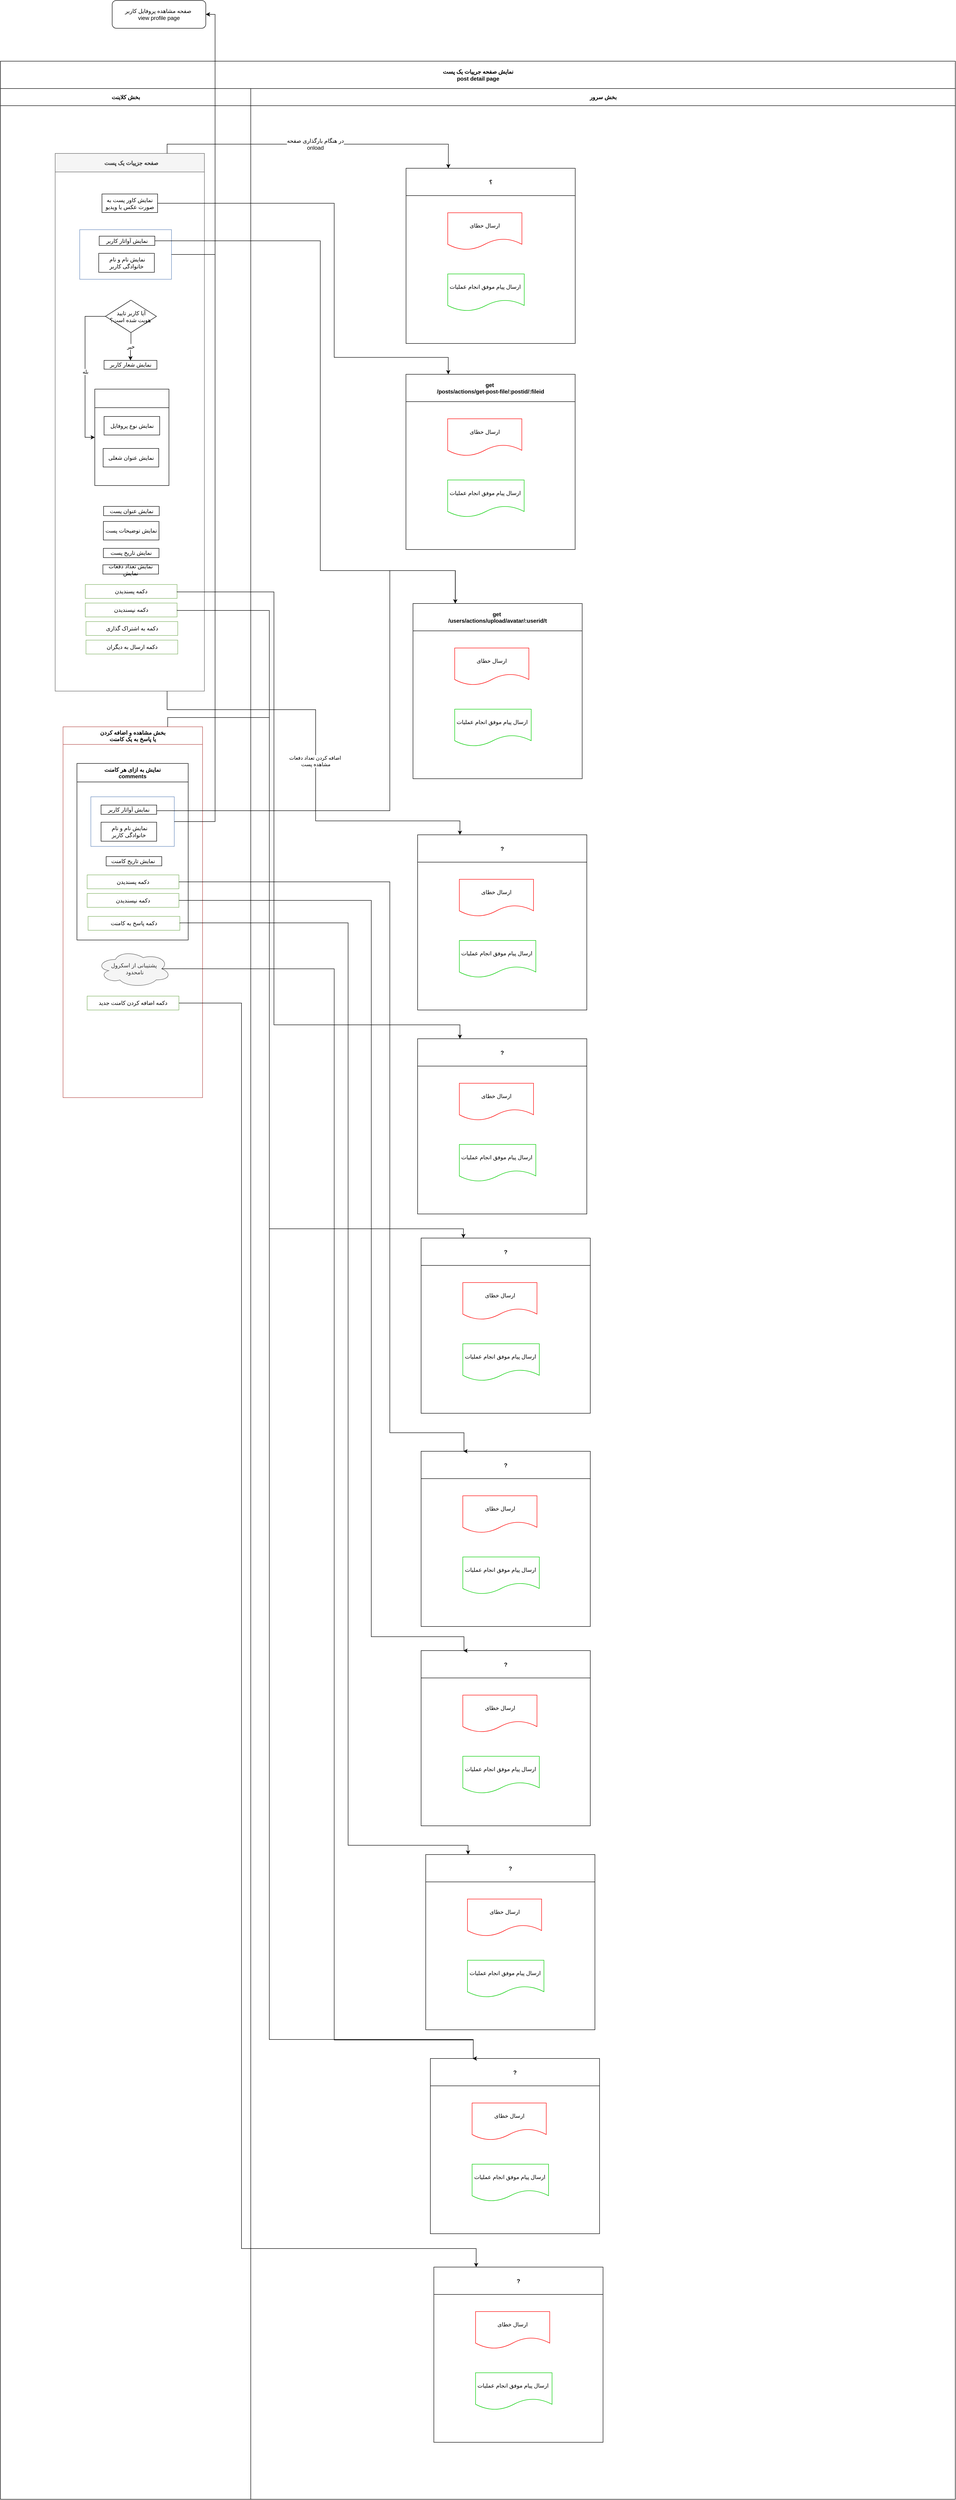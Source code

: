 <mxfile version="11.0.8" type="github"><diagram id="nFZyr5lgO45AVFI8pOyt" name="Page-1"><mxGraphModel dx="3543" dy="-3318" grid="1" gridSize="10" guides="1" tooltips="1" connect="1" arrows="1" fold="1" page="1" pageScale="1" pageWidth="850" pageHeight="1100" math="0" shadow="0"><root><mxCell id="0"/><mxCell id="1" parent="0"/><mxCell id="6wpBhNa-bCIsLOUR4BL_-142" value="&lt;span style=&quot;background-color: rgb(255 , 255 , 255)&quot;&gt;نمایش صفحه جرییات یک پست&lt;/span&gt;&lt;br&gt;&lt;span style=&quot;font-size: 12px&quot;&gt;post detail page&lt;/span&gt;" style="swimlane;html=1;childLayout=stackLayout;resizeParent=1;resizeParentMax=0;startSize=59;" parent="1" vertex="1"><mxGeometry x="-1600" y="4681" width="2060" height="5260" as="geometry"/></mxCell><mxCell id="6wpBhNa-bCIsLOUR4BL_-143" value="&lt;span style=&quot;background-color: rgb(255 , 255 , 255)&quot;&gt;بخش کلاینت&lt;/span&gt;" style="swimlane;html=1;startSize=37;" parent="6wpBhNa-bCIsLOUR4BL_-142" vertex="1"><mxGeometry y="59" width="540" height="5201" as="geometry"/></mxCell><mxCell id="6-1D8ZHgFkMubpNs1xCb-3" value="  صفحه جزییات یک پست" style="swimlane;fillColor=#f5f5f5;strokeColor=#666666;fontColor=#333333;startSize=40;" parent="6wpBhNa-bCIsLOUR4BL_-143" vertex="1"><mxGeometry x="118" y="140" width="322" height="1160" as="geometry"/></mxCell><mxCell id="k86r6Akarh5uLTpzxsTO-97" value="&lt;p&gt;&lt;/p&gt;&lt;p&gt;&lt;/p&gt;&lt;p&gt;&lt;/p&gt;&lt;p&gt;&lt;/p&gt;&lt;p&gt;&lt;/p&gt;&lt;p&gt;&lt;br&gt;&lt;/p&gt;" style="rounded=0;whiteSpace=wrap;html=1;fillColor=#FFFFFF;strokeColor=#6c8ebf;" parent="6-1D8ZHgFkMubpNs1xCb-3" vertex="1"><mxGeometry x="53" y="164.5" width="198" height="107" as="geometry"/></mxCell><mxCell id="k86r6Akarh5uLTpzxsTO-21" value="&lt;p&gt;&lt;/p&gt;&lt;p&gt;&lt;/p&gt;&lt;p&gt;&lt;/p&gt;&lt;p&gt;&lt;/p&gt;&lt;p&gt;&lt;/p&gt;&lt;p&gt;&lt;/p&gt;&lt;p&gt;نمایش کاور پست به صورت عکس یا ویدیو&lt;br&gt;&lt;/p&gt;" style="rounded=0;whiteSpace=wrap;html=1;" parent="6-1D8ZHgFkMubpNs1xCb-3" vertex="1"><mxGeometry x="101" y="87.5" width="120" height="40" as="geometry"/></mxCell><mxCell id="k86r6Akarh5uLTpzxsTO-22" value="&lt;p&gt;&lt;/p&gt;&lt;p&gt;&lt;/p&gt;&lt;p&gt;&lt;/p&gt;&lt;p&gt;&lt;/p&gt;&lt;p&gt;&lt;/p&gt;&lt;p&gt;&lt;/p&gt;&lt;p&gt;نمایش&lt;span&gt;&amp;nbsp;آواتار کاربر&lt;/span&gt;&lt;/p&gt;" style="rounded=0;whiteSpace=wrap;html=1;" parent="6-1D8ZHgFkMubpNs1xCb-3" vertex="1"><mxGeometry x="95" y="178.5" width="120" height="20" as="geometry"/></mxCell><mxCell id="k86r6Akarh5uLTpzxsTO-23" value="&lt;p&gt;&lt;/p&gt;&lt;p&gt;&lt;/p&gt;&lt;p&gt;&lt;/p&gt;&lt;p&gt;&lt;/p&gt;&lt;p&gt;&lt;/p&gt;&lt;p&gt;&lt;/p&gt;&lt;p&gt;&amp;nbsp;نمایش نام و نام خانوادگی کاربر&lt;br&gt;&lt;/p&gt;" style="rounded=0;whiteSpace=wrap;html=1;" parent="6-1D8ZHgFkMubpNs1xCb-3" vertex="1"><mxGeometry x="94" y="215.5" width="120" height="41" as="geometry"/></mxCell><mxCell id="k86r6Akarh5uLTpzxsTO-38" value="آیا کاربر تایید&lt;br&gt;هویت شده است؟&amp;nbsp;" style="rhombus;whiteSpace=wrap;html=1;strokeColor=#000000;" parent="6-1D8ZHgFkMubpNs1xCb-3" vertex="1"><mxGeometry x="108.5" y="316.5" width="110" height="70" as="geometry"/></mxCell><mxCell id="k86r6Akarh5uLTpzxsTO-53" value="بله" style="edgeStyle=orthogonalEdgeStyle;rounded=0;orthogonalLoop=1;jettySize=auto;html=1;exitX=0;exitY=0.5;exitDx=0;exitDy=0;entryX=0;entryY=0.5;entryDx=0;entryDy=0;" parent="6-1D8ZHgFkMubpNs1xCb-3" source="k86r6Akarh5uLTpzxsTO-38" target="k86r6Akarh5uLTpzxsTO-41" edge="1"><mxGeometry relative="1" as="geometry"><Array as="points"><mxPoint x="64.5" y="351.5"/><mxPoint x="64.5" y="612.5"/></Array></mxGeometry></mxCell><mxCell id="k86r6Akarh5uLTpzxsTO-24" value="&lt;p&gt;&lt;/p&gt;&lt;p&gt;&lt;/p&gt;&lt;p&gt;&lt;/p&gt;&lt;p&gt;&lt;/p&gt;&lt;p&gt;&lt;/p&gt;&lt;p&gt;&lt;/p&gt;&lt;p&gt;نمایش شعار کاربر&lt;br&gt;&lt;/p&gt;" style="rounded=0;whiteSpace=wrap;html=1;" parent="6-1D8ZHgFkMubpNs1xCb-3" vertex="1"><mxGeometry x="105.5" y="446.5" width="114" height="19" as="geometry"/></mxCell><mxCell id="k86r6Akarh5uLTpzxsTO-41" value="" style="swimlane;startSize=40;" parent="6-1D8ZHgFkMubpNs1xCb-3" vertex="1"><mxGeometry x="85.5" y="508.5" width="160" height="208" as="geometry"/></mxCell><mxCell id="k86r6Akarh5uLTpzxsTO-42" value="&lt;p&gt;&lt;/p&gt;&lt;p&gt;&lt;/p&gt;&lt;p&gt;&lt;/p&gt;&lt;p&gt;&lt;/p&gt;&lt;p&gt;&lt;/p&gt;&lt;p&gt;&lt;/p&gt;&lt;p&gt;نمایش نوع پروفایل&lt;br&gt;&lt;/p&gt;" style="rounded=0;whiteSpace=wrap;html=1;" parent="k86r6Akarh5uLTpzxsTO-41" vertex="1"><mxGeometry x="20" y="59" width="120" height="40" as="geometry"/></mxCell><mxCell id="k86r6Akarh5uLTpzxsTO-52" value="&lt;p&gt;&lt;/p&gt;&lt;p&gt;&lt;/p&gt;&lt;p&gt;&lt;/p&gt;&lt;p&gt;&lt;/p&gt;&lt;p&gt;&lt;/p&gt;&lt;p&gt;&lt;/p&gt;&lt;p&gt;نمایش عنوان شغلی&lt;br&gt;&lt;/p&gt;" style="rounded=0;whiteSpace=wrap;html=1;" parent="k86r6Akarh5uLTpzxsTO-41" vertex="1"><mxGeometry x="18" y="128" width="120" height="40" as="geometry"/></mxCell><mxCell id="k86r6Akarh5uLTpzxsTO-39" value="خیر" style="edgeStyle=orthogonalEdgeStyle;rounded=0;orthogonalLoop=1;jettySize=auto;html=1;exitX=0.5;exitY=1;exitDx=0;exitDy=0;entryX=0.5;entryY=0;entryDx=0;entryDy=0;" parent="6-1D8ZHgFkMubpNs1xCb-3" source="k86r6Akarh5uLTpzxsTO-38" target="k86r6Akarh5uLTpzxsTO-24" edge="1"><mxGeometry relative="1" as="geometry"/></mxCell><mxCell id="k86r6Akarh5uLTpzxsTO-40" value="&lt;p&gt;&lt;/p&gt;&lt;p&gt;&lt;/p&gt;&lt;p&gt;&lt;/p&gt;&lt;p&gt;&lt;/p&gt;&lt;p&gt;&lt;/p&gt;&lt;p&gt;&lt;/p&gt;&lt;p&gt;نمایش عنوان پست&lt;br&gt;&lt;/p&gt;" style="rounded=0;whiteSpace=wrap;html=1;strokeColor=#000000;" parent="6-1D8ZHgFkMubpNs1xCb-3" vertex="1"><mxGeometry x="104.5" y="761.5" width="120" height="20" as="geometry"/></mxCell><mxCell id="k86r6Akarh5uLTpzxsTO-27" value="&lt;p&gt;&lt;/p&gt;&lt;p&gt;&lt;/p&gt;&lt;p&gt;&lt;/p&gt;&lt;p&gt;&lt;/p&gt;&lt;p&gt;&lt;/p&gt;&lt;p&gt;&lt;/p&gt;&lt;p&gt;نمایش توضیحات پست&lt;br&gt;&lt;/p&gt;" style="rounded=0;whiteSpace=wrap;html=1;" parent="6-1D8ZHgFkMubpNs1xCb-3" vertex="1"><mxGeometry x="104" y="794" width="120" height="40" as="geometry"/></mxCell><mxCell id="k86r6Akarh5uLTpzxsTO-25" value="&lt;p&gt;&lt;/p&gt;&lt;p&gt;&lt;/p&gt;&lt;p&gt;&lt;/p&gt;&lt;p&gt;&lt;/p&gt;&lt;p&gt;&lt;/p&gt;&lt;p&gt;&lt;/p&gt;&lt;p&gt;نمایش تاریخ پست&lt;br&gt;&lt;/p&gt;" style="rounded=0;whiteSpace=wrap;html=1;" parent="6-1D8ZHgFkMubpNs1xCb-3" vertex="1"><mxGeometry x="104" y="852" width="120" height="20" as="geometry"/></mxCell><mxCell id="k86r6Akarh5uLTpzxsTO-37" value="&lt;p&gt;&lt;/p&gt;&lt;p&gt;&lt;/p&gt;&lt;p&gt;&lt;/p&gt;&lt;p&gt;&lt;/p&gt;&lt;p&gt;&lt;/p&gt;&lt;p&gt;&lt;/p&gt;&lt;p&gt;نمایش تعداد دفعات نمایش&lt;br&gt;&lt;/p&gt;" style="rounded=0;whiteSpace=wrap;html=1;" parent="6-1D8ZHgFkMubpNs1xCb-3" vertex="1"><mxGeometry x="103" y="887.5" width="120" height="20" as="geometry"/></mxCell><mxCell id="iHETQshNUjLsoJWvtP35-3" value="دکمه پسندیدن" style="rounded=0;whiteSpace=wrap;html=1;fillColor=#FFFFFF;strokeColor=#82B366;" vertex="1" parent="6-1D8ZHgFkMubpNs1xCb-3"><mxGeometry x="65" y="930" width="198" height="30" as="geometry"/></mxCell><mxCell id="iHETQshNUjLsoJWvtP35-4" value="دکمه نپسندیدن" style="rounded=0;whiteSpace=wrap;html=1;fillColor=#FFFFFF;strokeColor=#82B366;" vertex="1" parent="6-1D8ZHgFkMubpNs1xCb-3"><mxGeometry x="65" y="970" width="198" height="30" as="geometry"/></mxCell><mxCell id="iHETQshNUjLsoJWvtP35-5" value="دکمه به اشتراک گذاری" style="rounded=0;whiteSpace=wrap;html=1;fillColor=#FFFFFF;strokeColor=#82B366;" vertex="1" parent="6-1D8ZHgFkMubpNs1xCb-3"><mxGeometry x="66.5" y="1010" width="198" height="30" as="geometry"/></mxCell><mxCell id="iHETQshNUjLsoJWvtP35-6" value="دکمه ارسال به دیگران" style="rounded=0;whiteSpace=wrap;html=1;fillColor=#FFFFFF;strokeColor=#82B366;" vertex="1" parent="6-1D8ZHgFkMubpNs1xCb-3"><mxGeometry x="66.5" y="1050" width="198" height="30" as="geometry"/></mxCell><mxCell id="iHETQshNUjLsoJWvtP35-45" value="بخش مشاهده و اضافه کردن&#10;یا پاسخ به یک کامنت" style="swimlane;fillColor=#FFFFFF;strokeColor=#b85450;startSize=38;" vertex="1" parent="6wpBhNa-bCIsLOUR4BL_-143"><mxGeometry x="135" y="1377" width="301" height="800" as="geometry"/></mxCell><mxCell id="iHETQshNUjLsoJWvtP35-55" value="&#10;نمایش به ازای هر کامنت&#10;comments&#10;" style="swimlane;startSize=40;" vertex="1" parent="iHETQshNUjLsoJWvtP35-45"><mxGeometry x="30" y="79" width="240" height="381" as="geometry"/></mxCell><mxCell id="iHETQshNUjLsoJWvtP35-63" value="&lt;p&gt;&lt;/p&gt;&lt;p&gt;&lt;/p&gt;&lt;p&gt;&lt;/p&gt;&lt;p&gt;&lt;/p&gt;&lt;p&gt;&lt;/p&gt;&lt;p&gt;&lt;br&gt;&lt;/p&gt;" style="rounded=0;whiteSpace=wrap;html=1;fillColor=#FFFFFF;strokeColor=#6c8ebf;" vertex="1" parent="iHETQshNUjLsoJWvtP35-55"><mxGeometry x="30" y="72" width="180" height="107" as="geometry"/></mxCell><mxCell id="iHETQshNUjLsoJWvtP35-64" value="&lt;p&gt;&lt;/p&gt;&lt;p&gt;&lt;/p&gt;&lt;p&gt;&lt;/p&gt;&lt;p&gt;&lt;/p&gt;&lt;p&gt;&lt;/p&gt;&lt;p&gt;&lt;/p&gt;&lt;p&gt;نمایش&lt;span&gt;&amp;nbsp;آواتار کاربر&lt;/span&gt;&lt;/p&gt;" style="rounded=0;whiteSpace=wrap;html=1;" vertex="1" parent="iHETQshNUjLsoJWvtP35-55"><mxGeometry x="52" y="89.833" width="120" height="20" as="geometry"/></mxCell><mxCell id="iHETQshNUjLsoJWvtP35-65" value="&lt;p&gt;&lt;/p&gt;&lt;p&gt;&lt;/p&gt;&lt;p&gt;&lt;/p&gt;&lt;p&gt;&lt;/p&gt;&lt;p&gt;&lt;/p&gt;&lt;p&gt;&lt;/p&gt;&lt;p&gt;&amp;nbsp;نمایش نام و نام خانوادگی کاربر&lt;br&gt;&lt;/p&gt;" style="rounded=0;whiteSpace=wrap;html=1;" vertex="1" parent="iHETQshNUjLsoJWvtP35-55"><mxGeometry x="52" y="126.833" width="120" height="41" as="geometry"/></mxCell><mxCell id="iHETQshNUjLsoJWvtP35-68" value="&lt;p&gt;&lt;/p&gt;&lt;p&gt;&lt;/p&gt;&lt;p&gt;&lt;/p&gt;&lt;p&gt;&lt;/p&gt;&lt;p&gt;&lt;/p&gt;&lt;p&gt;&lt;/p&gt;&lt;p&gt;نمایش تاریخ کامنت&amp;nbsp;&lt;br&gt;&lt;/p&gt;" style="rounded=0;whiteSpace=wrap;html=1;" vertex="1" parent="iHETQshNUjLsoJWvtP35-55"><mxGeometry x="63" y="201" width="120" height="20" as="geometry"/></mxCell><mxCell id="iHETQshNUjLsoJWvtP35-69" value="دکمه پسندیدن" style="rounded=0;whiteSpace=wrap;html=1;fillColor=#FFFFFF;strokeColor=#82B366;" vertex="1" parent="iHETQshNUjLsoJWvtP35-55"><mxGeometry x="22" y="240.5" width="198" height="30" as="geometry"/></mxCell><mxCell id="iHETQshNUjLsoJWvtP35-70" value="دکمه نپسندیدن" style="rounded=0;whiteSpace=wrap;html=1;fillColor=#FFFFFF;strokeColor=#82B366;" vertex="1" parent="iHETQshNUjLsoJWvtP35-55"><mxGeometry x="22" y="280.5" width="198" height="30" as="geometry"/></mxCell><mxCell id="iHETQshNUjLsoJWvtP35-109" value="دکمه پاسخ به کامنت" style="rounded=0;whiteSpace=wrap;html=1;fillColor=#FFFFFF;strokeColor=#82B366;" vertex="1" parent="iHETQshNUjLsoJWvtP35-55"><mxGeometry x="24" y="330" width="198" height="30" as="geometry"/></mxCell><mxCell id="iHETQshNUjLsoJWvtP35-62" value="پشتیبانی از اسکرول&lt;br&gt;&amp;nbsp;نامحدود" style="ellipse;shape=cloud;whiteSpace=wrap;html=1;fillColor=#f5f5f5;strokeColor=#666666;fontColor=#333333;" vertex="1" parent="iHETQshNUjLsoJWvtP35-45"><mxGeometry x="73" y="482.056" width="160" height="80" as="geometry"/></mxCell><mxCell id="iHETQshNUjLsoJWvtP35-149" value="دکمه اضافه کردن کامنت جدید" style="rounded=0;whiteSpace=wrap;html=1;fillColor=#FFFFFF;strokeColor=#82B366;" vertex="1" parent="iHETQshNUjLsoJWvtP35-45"><mxGeometry x="52" y="581" width="198" height="30" as="geometry"/></mxCell><mxCell id="6wpBhNa-bCIsLOUR4BL_-144" value="&lt;span style=&quot;background-color: rgb(255 , 255 , 255)&quot;&gt;بخش سرور&lt;/span&gt;" style="swimlane;html=1;startSize=37;" parent="6wpBhNa-bCIsLOUR4BL_-142" vertex="1"><mxGeometry x="540" y="59" width="1520" height="5201" as="geometry"/></mxCell><mxCell id="6wpBhNa-bCIsLOUR4BL_-29" value="؟" style="swimlane;startSize=59;" parent="6wpBhNa-bCIsLOUR4BL_-144" vertex="1"><mxGeometry x="335" y="172" width="365" height="378" as="geometry"/></mxCell><mxCell id="6wpBhNa-bCIsLOUR4BL_-30" style="edgeStyle=orthogonalEdgeStyle;rounded=0;orthogonalLoop=1;jettySize=auto;html=1;exitX=0.5;exitY=1;exitDx=0;exitDy=0;dashed=1;strokeColor=#00CC00;" parent="6wpBhNa-bCIsLOUR4BL_-29" edge="1"><mxGeometry relative="1" as="geometry"><mxPoint x="153.667" y="150.333" as="sourcePoint"/></mxGeometry></mxCell><mxCell id="6wpBhNa-bCIsLOUR4BL_-31" value="بله" style="text;html=1;resizable=0;points=[];align=center;verticalAlign=middle;labelBackgroundColor=#ffffff;" parent="6wpBhNa-bCIsLOUR4BL_-30" vertex="1" connectable="0"><mxGeometry x="-0.015" y="-11" relative="1" as="geometry"><mxPoint x="11" y="-11" as="offset"/></mxGeometry></mxCell><mxCell id="6wpBhNa-bCIsLOUR4BL_-32" value="بله" style="edgeStyle=orthogonalEdgeStyle;rounded=0;orthogonalLoop=1;jettySize=auto;html=1;exitX=0.5;exitY=1;exitDx=0;exitDy=0;entryX=0.5;entryY=0;entryDx=0;entryDy=0;dashed=1;strokeColor=#00CC00;" parent="6wpBhNa-bCIsLOUR4BL_-29" edge="1"><mxGeometry relative="1" as="geometry"/></mxCell><mxCell id="6wpBhNa-bCIsLOUR4BL_-33" value="ارسال خطای&lt;br&gt;" style="shape=document;whiteSpace=wrap;html=1;boundedLbl=1;strokeColor=#FF0000;" parent="6wpBhNa-bCIsLOUR4BL_-29" vertex="1"><mxGeometry x="90" y="96" width="160" height="80" as="geometry"/></mxCell><mxCell id="6wpBhNa-bCIsLOUR4BL_-34" value="خیر" style="edgeStyle=orthogonalEdgeStyle;rounded=0;orthogonalLoop=1;jettySize=auto;html=1;exitX=1;exitY=0.5;exitDx=0;exitDy=0;entryX=0;entryY=0.5;entryDx=0;entryDy=0;dashed=1;strokeColor=#FF0000;" parent="6wpBhNa-bCIsLOUR4BL_-29" edge="1"><mxGeometry relative="1" as="geometry"/></mxCell><mxCell id="6wpBhNa-bCIsLOUR4BL_-35" value="خیر" style="edgeStyle=orthogonalEdgeStyle;rounded=0;orthogonalLoop=1;jettySize=auto;html=1;exitX=0.5;exitY=1;exitDx=0;exitDy=0;entryX=0.5;entryY=0;entryDx=0;entryDy=0;dashed=1;strokeColor=#FF0000;" parent="6wpBhNa-bCIsLOUR4BL_-29" edge="1"><mxGeometry relative="1" as="geometry"/></mxCell><mxCell id="6wpBhNa-bCIsLOUR4BL_-36" value="بله" style="edgeStyle=orthogonalEdgeStyle;rounded=0;orthogonalLoop=1;jettySize=auto;html=1;exitX=0.5;exitY=1;exitDx=0;exitDy=0;entryX=0.5;entryY=0;entryDx=0;entryDy=0;dashed=1;strokeColor=#00CC00;" parent="6wpBhNa-bCIsLOUR4BL_-29" edge="1"><mxGeometry relative="1" as="geometry"><mxPoint x="153.667" y="310.333" as="sourcePoint"/></mxGeometry></mxCell><mxCell id="6wpBhNa-bCIsLOUR4BL_-37" value="بله" style="edgeStyle=orthogonalEdgeStyle;rounded=0;orthogonalLoop=1;jettySize=auto;html=1;exitX=0.5;exitY=1;exitDx=0;exitDy=0;dashed=1;strokeColor=#00CC00;" parent="6wpBhNa-bCIsLOUR4BL_-29" edge="1"><mxGeometry relative="1" as="geometry"/></mxCell><mxCell id="6wpBhNa-bCIsLOUR4BL_-38" value="خیر" style="edgeStyle=orthogonalEdgeStyle;rounded=0;orthogonalLoop=1;jettySize=auto;html=1;exitX=1;exitY=0.5;exitDx=0;exitDy=0;entryX=0;entryY=0.5;entryDx=0;entryDy=0;dashed=1;strokeColor=#FF0000;" parent="6wpBhNa-bCIsLOUR4BL_-29" edge="1"><mxGeometry relative="1" as="geometry"><Array as="points"><mxPoint x="357" y="270"/><mxPoint x="357" y="270"/></Array></mxGeometry></mxCell><mxCell id="6wpBhNa-bCIsLOUR4BL_-39" value="خیر" style="edgeStyle=orthogonalEdgeStyle;rounded=0;orthogonalLoop=1;jettySize=auto;html=1;exitX=1;exitY=0.5;exitDx=0;exitDy=0;entryX=0;entryY=0.5;entryDx=0;entryDy=0;dashed=1;strokeColor=#FF0000;" parent="6wpBhNa-bCIsLOUR4BL_-29" edge="1"><mxGeometry relative="1" as="geometry"/></mxCell><mxCell id="6wpBhNa-bCIsLOUR4BL_-40" style="edgeStyle=orthogonalEdgeStyle;rounded=0;orthogonalLoop=1;jettySize=auto;html=1;exitX=0.5;exitY=1;exitDx=0;exitDy=0;dashed=1;strokeColor=#000000;" parent="6wpBhNa-bCIsLOUR4BL_-29" edge="1"><mxGeometry relative="1" as="geometry"/></mxCell><mxCell id="6wpBhNa-bCIsLOUR4BL_-41" style="edgeStyle=orthogonalEdgeStyle;rounded=0;orthogonalLoop=1;jettySize=auto;html=1;exitX=0.5;exitY=1;exitDx=0;exitDy=0;entryX=0.5;entryY=0;entryDx=0;entryDy=0;dashed=1;strokeColor=#000000;" parent="6wpBhNa-bCIsLOUR4BL_-29" edge="1"><mxGeometry relative="1" as="geometry"/></mxCell><mxCell id="6wpBhNa-bCIsLOUR4BL_-42" style="edgeStyle=orthogonalEdgeStyle;rounded=0;orthogonalLoop=1;jettySize=auto;html=1;exitX=1;exitY=0.5;exitDx=0;exitDy=0;entryX=0;entryY=0.5;entryDx=0;entryDy=0;dashed=1;strokeColor=#000000;" parent="6wpBhNa-bCIsLOUR4BL_-29" edge="1"><mxGeometry relative="1" as="geometry"/></mxCell><mxCell id="6wpBhNa-bCIsLOUR4BL_-43" value="خیر" style="edgeStyle=orthogonalEdgeStyle;rounded=0;orthogonalLoop=1;jettySize=auto;html=1;exitX=1;exitY=0.5;exitDx=0;exitDy=0;entryX=0;entryY=0.5;entryDx=0;entryDy=0;dashed=1;strokeColor=#FF0000;" parent="6wpBhNa-bCIsLOUR4BL_-29" edge="1"><mxGeometry relative="1" as="geometry"/></mxCell><mxCell id="6wpBhNa-bCIsLOUR4BL_-44" style="edgeStyle=orthogonalEdgeStyle;rounded=0;orthogonalLoop=1;jettySize=auto;html=1;exitX=1;exitY=0.5;exitDx=0;exitDy=0;entryX=0;entryY=0.5;entryDx=0;entryDy=0;dashed=1;strokeColor=#000000;" parent="6wpBhNa-bCIsLOUR4BL_-29" edge="1"><mxGeometry relative="1" as="geometry"/></mxCell><mxCell id="6wpBhNa-bCIsLOUR4BL_-45" value="ارسال پیام موفق انجام عملیات&amp;nbsp;" style="shape=document;whiteSpace=wrap;html=1;boundedLbl=1;strokeColor=#00CC00;" parent="6wpBhNa-bCIsLOUR4BL_-29" vertex="1"><mxGeometry x="90" y="228" width="165" height="80" as="geometry"/></mxCell><mxCell id="6wpBhNa-bCIsLOUR4BL_-46" value="بله" style="edgeStyle=orthogonalEdgeStyle;rounded=0;orthogonalLoop=1;jettySize=auto;html=1;exitX=0.5;exitY=1;exitDx=0;exitDy=0;dashed=1;strokeColor=#00CC00;" parent="6wpBhNa-bCIsLOUR4BL_-29" edge="1"><mxGeometry relative="1" as="geometry"/></mxCell><mxCell id="k86r6Akarh5uLTpzxsTO-58" value="get &#10;/users/actions/upload/avatar/:userid/t" style="swimlane;startSize=59;" parent="6wpBhNa-bCIsLOUR4BL_-144" vertex="1"><mxGeometry x="350" y="1111" width="365" height="378" as="geometry"/></mxCell><mxCell id="k86r6Akarh5uLTpzxsTO-59" style="edgeStyle=orthogonalEdgeStyle;rounded=0;orthogonalLoop=1;jettySize=auto;html=1;exitX=0.5;exitY=1;exitDx=0;exitDy=0;dashed=1;strokeColor=#00CC00;" parent="k86r6Akarh5uLTpzxsTO-58" edge="1"><mxGeometry relative="1" as="geometry"><mxPoint x="153.667" y="150.333" as="sourcePoint"/></mxGeometry></mxCell><mxCell id="k86r6Akarh5uLTpzxsTO-60" value="بله" style="text;html=1;resizable=0;points=[];align=center;verticalAlign=middle;labelBackgroundColor=#ffffff;" parent="k86r6Akarh5uLTpzxsTO-59" vertex="1" connectable="0"><mxGeometry x="-0.015" y="-11" relative="1" as="geometry"><mxPoint x="11" y="-11" as="offset"/></mxGeometry></mxCell><mxCell id="k86r6Akarh5uLTpzxsTO-61" value="بله" style="edgeStyle=orthogonalEdgeStyle;rounded=0;orthogonalLoop=1;jettySize=auto;html=1;exitX=0.5;exitY=1;exitDx=0;exitDy=0;entryX=0.5;entryY=0;entryDx=0;entryDy=0;dashed=1;strokeColor=#00CC00;" parent="k86r6Akarh5uLTpzxsTO-58" edge="1"><mxGeometry relative="1" as="geometry"/></mxCell><mxCell id="k86r6Akarh5uLTpzxsTO-62" value="ارسال خطای&lt;br&gt;" style="shape=document;whiteSpace=wrap;html=1;boundedLbl=1;strokeColor=#FF0000;" parent="k86r6Akarh5uLTpzxsTO-58" vertex="1"><mxGeometry x="90" y="96" width="160" height="80" as="geometry"/></mxCell><mxCell id="k86r6Akarh5uLTpzxsTO-63" value="خیر" style="edgeStyle=orthogonalEdgeStyle;rounded=0;orthogonalLoop=1;jettySize=auto;html=1;exitX=1;exitY=0.5;exitDx=0;exitDy=0;entryX=0;entryY=0.5;entryDx=0;entryDy=0;dashed=1;strokeColor=#FF0000;" parent="k86r6Akarh5uLTpzxsTO-58" edge="1"><mxGeometry relative="1" as="geometry"/></mxCell><mxCell id="k86r6Akarh5uLTpzxsTO-64" value="خیر" style="edgeStyle=orthogonalEdgeStyle;rounded=0;orthogonalLoop=1;jettySize=auto;html=1;exitX=0.5;exitY=1;exitDx=0;exitDy=0;entryX=0.5;entryY=0;entryDx=0;entryDy=0;dashed=1;strokeColor=#FF0000;" parent="k86r6Akarh5uLTpzxsTO-58" edge="1"><mxGeometry relative="1" as="geometry"/></mxCell><mxCell id="k86r6Akarh5uLTpzxsTO-65" value="بله" style="edgeStyle=orthogonalEdgeStyle;rounded=0;orthogonalLoop=1;jettySize=auto;html=1;exitX=0.5;exitY=1;exitDx=0;exitDy=0;entryX=0.5;entryY=0;entryDx=0;entryDy=0;dashed=1;strokeColor=#00CC00;" parent="k86r6Akarh5uLTpzxsTO-58" edge="1"><mxGeometry relative="1" as="geometry"><mxPoint x="153.667" y="310.333" as="sourcePoint"/></mxGeometry></mxCell><mxCell id="k86r6Akarh5uLTpzxsTO-66" value="بله" style="edgeStyle=orthogonalEdgeStyle;rounded=0;orthogonalLoop=1;jettySize=auto;html=1;exitX=0.5;exitY=1;exitDx=0;exitDy=0;dashed=1;strokeColor=#00CC00;" parent="k86r6Akarh5uLTpzxsTO-58" edge="1"><mxGeometry relative="1" as="geometry"/></mxCell><mxCell id="k86r6Akarh5uLTpzxsTO-67" value="خیر" style="edgeStyle=orthogonalEdgeStyle;rounded=0;orthogonalLoop=1;jettySize=auto;html=1;exitX=1;exitY=0.5;exitDx=0;exitDy=0;entryX=0;entryY=0.5;entryDx=0;entryDy=0;dashed=1;strokeColor=#FF0000;" parent="k86r6Akarh5uLTpzxsTO-58" edge="1"><mxGeometry relative="1" as="geometry"><Array as="points"><mxPoint x="357" y="270"/><mxPoint x="357" y="270"/></Array></mxGeometry></mxCell><mxCell id="k86r6Akarh5uLTpzxsTO-68" value="خیر" style="edgeStyle=orthogonalEdgeStyle;rounded=0;orthogonalLoop=1;jettySize=auto;html=1;exitX=1;exitY=0.5;exitDx=0;exitDy=0;entryX=0;entryY=0.5;entryDx=0;entryDy=0;dashed=1;strokeColor=#FF0000;" parent="k86r6Akarh5uLTpzxsTO-58" edge="1"><mxGeometry relative="1" as="geometry"/></mxCell><mxCell id="k86r6Akarh5uLTpzxsTO-69" style="edgeStyle=orthogonalEdgeStyle;rounded=0;orthogonalLoop=1;jettySize=auto;html=1;exitX=0.5;exitY=1;exitDx=0;exitDy=0;dashed=1;strokeColor=#000000;" parent="k86r6Akarh5uLTpzxsTO-58" edge="1"><mxGeometry relative="1" as="geometry"/></mxCell><mxCell id="k86r6Akarh5uLTpzxsTO-70" style="edgeStyle=orthogonalEdgeStyle;rounded=0;orthogonalLoop=1;jettySize=auto;html=1;exitX=0.5;exitY=1;exitDx=0;exitDy=0;entryX=0.5;entryY=0;entryDx=0;entryDy=0;dashed=1;strokeColor=#000000;" parent="k86r6Akarh5uLTpzxsTO-58" edge="1"><mxGeometry relative="1" as="geometry"/></mxCell><mxCell id="k86r6Akarh5uLTpzxsTO-71" style="edgeStyle=orthogonalEdgeStyle;rounded=0;orthogonalLoop=1;jettySize=auto;html=1;exitX=1;exitY=0.5;exitDx=0;exitDy=0;entryX=0;entryY=0.5;entryDx=0;entryDy=0;dashed=1;strokeColor=#000000;" parent="k86r6Akarh5uLTpzxsTO-58" edge="1"><mxGeometry relative="1" as="geometry"/></mxCell><mxCell id="k86r6Akarh5uLTpzxsTO-72" value="خیر" style="edgeStyle=orthogonalEdgeStyle;rounded=0;orthogonalLoop=1;jettySize=auto;html=1;exitX=1;exitY=0.5;exitDx=0;exitDy=0;entryX=0;entryY=0.5;entryDx=0;entryDy=0;dashed=1;strokeColor=#FF0000;" parent="k86r6Akarh5uLTpzxsTO-58" edge="1"><mxGeometry relative="1" as="geometry"/></mxCell><mxCell id="k86r6Akarh5uLTpzxsTO-73" style="edgeStyle=orthogonalEdgeStyle;rounded=0;orthogonalLoop=1;jettySize=auto;html=1;exitX=1;exitY=0.5;exitDx=0;exitDy=0;entryX=0;entryY=0.5;entryDx=0;entryDy=0;dashed=1;strokeColor=#000000;" parent="k86r6Akarh5uLTpzxsTO-58" edge="1"><mxGeometry relative="1" as="geometry"/></mxCell><mxCell id="k86r6Akarh5uLTpzxsTO-74" value="ارسال پیام موفق انجام عملیات&amp;nbsp;" style="shape=document;whiteSpace=wrap;html=1;boundedLbl=1;strokeColor=#00CC00;" parent="k86r6Akarh5uLTpzxsTO-58" vertex="1"><mxGeometry x="90" y="228" width="165" height="80" as="geometry"/></mxCell><mxCell id="k86r6Akarh5uLTpzxsTO-75" value="بله" style="edgeStyle=orthogonalEdgeStyle;rounded=0;orthogonalLoop=1;jettySize=auto;html=1;exitX=0.5;exitY=1;exitDx=0;exitDy=0;dashed=1;strokeColor=#00CC00;" parent="k86r6Akarh5uLTpzxsTO-58" edge="1"><mxGeometry relative="1" as="geometry"/></mxCell><mxCell id="k86r6Akarh5uLTpzxsTO-77" value="get &#10;/posts/actions/get-post-file/:postid/:fileid" style="swimlane;startSize=59;" parent="6wpBhNa-bCIsLOUR4BL_-144" vertex="1"><mxGeometry x="334.807" y="616.5" width="365" height="378" as="geometry"/></mxCell><mxCell id="k86r6Akarh5uLTpzxsTO-78" style="edgeStyle=orthogonalEdgeStyle;rounded=0;orthogonalLoop=1;jettySize=auto;html=1;exitX=0.5;exitY=1;exitDx=0;exitDy=0;dashed=1;strokeColor=#00CC00;" parent="k86r6Akarh5uLTpzxsTO-77" edge="1"><mxGeometry relative="1" as="geometry"><mxPoint x="153.667" y="150.333" as="sourcePoint"/></mxGeometry></mxCell><mxCell id="k86r6Akarh5uLTpzxsTO-79" value="بله" style="text;html=1;resizable=0;points=[];align=center;verticalAlign=middle;labelBackgroundColor=#ffffff;" parent="k86r6Akarh5uLTpzxsTO-78" vertex="1" connectable="0"><mxGeometry x="-0.015" y="-11" relative="1" as="geometry"><mxPoint x="11" y="-11" as="offset"/></mxGeometry></mxCell><mxCell id="k86r6Akarh5uLTpzxsTO-80" value="بله" style="edgeStyle=orthogonalEdgeStyle;rounded=0;orthogonalLoop=1;jettySize=auto;html=1;exitX=0.5;exitY=1;exitDx=0;exitDy=0;entryX=0.5;entryY=0;entryDx=0;entryDy=0;dashed=1;strokeColor=#00CC00;" parent="k86r6Akarh5uLTpzxsTO-77" edge="1"><mxGeometry relative="1" as="geometry"/></mxCell><mxCell id="k86r6Akarh5uLTpzxsTO-81" value="ارسال خطای&lt;br&gt;" style="shape=document;whiteSpace=wrap;html=1;boundedLbl=1;strokeColor=#FF0000;" parent="k86r6Akarh5uLTpzxsTO-77" vertex="1"><mxGeometry x="90" y="96" width="160" height="80" as="geometry"/></mxCell><mxCell id="k86r6Akarh5uLTpzxsTO-82" value="خیر" style="edgeStyle=orthogonalEdgeStyle;rounded=0;orthogonalLoop=1;jettySize=auto;html=1;exitX=1;exitY=0.5;exitDx=0;exitDy=0;entryX=0;entryY=0.5;entryDx=0;entryDy=0;dashed=1;strokeColor=#FF0000;" parent="k86r6Akarh5uLTpzxsTO-77" edge="1"><mxGeometry relative="1" as="geometry"/></mxCell><mxCell id="k86r6Akarh5uLTpzxsTO-83" value="خیر" style="edgeStyle=orthogonalEdgeStyle;rounded=0;orthogonalLoop=1;jettySize=auto;html=1;exitX=0.5;exitY=1;exitDx=0;exitDy=0;entryX=0.5;entryY=0;entryDx=0;entryDy=0;dashed=1;strokeColor=#FF0000;" parent="k86r6Akarh5uLTpzxsTO-77" edge="1"><mxGeometry relative="1" as="geometry"/></mxCell><mxCell id="k86r6Akarh5uLTpzxsTO-84" value="بله" style="edgeStyle=orthogonalEdgeStyle;rounded=0;orthogonalLoop=1;jettySize=auto;html=1;exitX=0.5;exitY=1;exitDx=0;exitDy=0;entryX=0.5;entryY=0;entryDx=0;entryDy=0;dashed=1;strokeColor=#00CC00;" parent="k86r6Akarh5uLTpzxsTO-77" edge="1"><mxGeometry relative="1" as="geometry"><mxPoint x="153.667" y="310.333" as="sourcePoint"/></mxGeometry></mxCell><mxCell id="k86r6Akarh5uLTpzxsTO-85" value="بله" style="edgeStyle=orthogonalEdgeStyle;rounded=0;orthogonalLoop=1;jettySize=auto;html=1;exitX=0.5;exitY=1;exitDx=0;exitDy=0;dashed=1;strokeColor=#00CC00;" parent="k86r6Akarh5uLTpzxsTO-77" edge="1"><mxGeometry relative="1" as="geometry"/></mxCell><mxCell id="k86r6Akarh5uLTpzxsTO-86" value="خیر" style="edgeStyle=orthogonalEdgeStyle;rounded=0;orthogonalLoop=1;jettySize=auto;html=1;exitX=1;exitY=0.5;exitDx=0;exitDy=0;entryX=0;entryY=0.5;entryDx=0;entryDy=0;dashed=1;strokeColor=#FF0000;" parent="k86r6Akarh5uLTpzxsTO-77" edge="1"><mxGeometry relative="1" as="geometry"><Array as="points"><mxPoint x="357" y="270"/><mxPoint x="357" y="270"/></Array></mxGeometry></mxCell><mxCell id="k86r6Akarh5uLTpzxsTO-87" value="خیر" style="edgeStyle=orthogonalEdgeStyle;rounded=0;orthogonalLoop=1;jettySize=auto;html=1;exitX=1;exitY=0.5;exitDx=0;exitDy=0;entryX=0;entryY=0.5;entryDx=0;entryDy=0;dashed=1;strokeColor=#FF0000;" parent="k86r6Akarh5uLTpzxsTO-77" edge="1"><mxGeometry relative="1" as="geometry"/></mxCell><mxCell id="k86r6Akarh5uLTpzxsTO-88" style="edgeStyle=orthogonalEdgeStyle;rounded=0;orthogonalLoop=1;jettySize=auto;html=1;exitX=0.5;exitY=1;exitDx=0;exitDy=0;dashed=1;strokeColor=#000000;" parent="k86r6Akarh5uLTpzxsTO-77" edge="1"><mxGeometry relative="1" as="geometry"/></mxCell><mxCell id="k86r6Akarh5uLTpzxsTO-89" style="edgeStyle=orthogonalEdgeStyle;rounded=0;orthogonalLoop=1;jettySize=auto;html=1;exitX=0.5;exitY=1;exitDx=0;exitDy=0;entryX=0.5;entryY=0;entryDx=0;entryDy=0;dashed=1;strokeColor=#000000;" parent="k86r6Akarh5uLTpzxsTO-77" edge="1"><mxGeometry relative="1" as="geometry"/></mxCell><mxCell id="k86r6Akarh5uLTpzxsTO-90" style="edgeStyle=orthogonalEdgeStyle;rounded=0;orthogonalLoop=1;jettySize=auto;html=1;exitX=1;exitY=0.5;exitDx=0;exitDy=0;entryX=0;entryY=0.5;entryDx=0;entryDy=0;dashed=1;strokeColor=#000000;" parent="k86r6Akarh5uLTpzxsTO-77" edge="1"><mxGeometry relative="1" as="geometry"/></mxCell><mxCell id="k86r6Akarh5uLTpzxsTO-91" value="خیر" style="edgeStyle=orthogonalEdgeStyle;rounded=0;orthogonalLoop=1;jettySize=auto;html=1;exitX=1;exitY=0.5;exitDx=0;exitDy=0;entryX=0;entryY=0.5;entryDx=0;entryDy=0;dashed=1;strokeColor=#FF0000;" parent="k86r6Akarh5uLTpzxsTO-77" edge="1"><mxGeometry relative="1" as="geometry"/></mxCell><mxCell id="k86r6Akarh5uLTpzxsTO-92" style="edgeStyle=orthogonalEdgeStyle;rounded=0;orthogonalLoop=1;jettySize=auto;html=1;exitX=1;exitY=0.5;exitDx=0;exitDy=0;entryX=0;entryY=0.5;entryDx=0;entryDy=0;dashed=1;strokeColor=#000000;" parent="k86r6Akarh5uLTpzxsTO-77" edge="1"><mxGeometry relative="1" as="geometry"/></mxCell><mxCell id="k86r6Akarh5uLTpzxsTO-93" value="ارسال پیام موفق انجام عملیات&amp;nbsp;" style="shape=document;whiteSpace=wrap;html=1;boundedLbl=1;strokeColor=#00CC00;" parent="k86r6Akarh5uLTpzxsTO-77" vertex="1"><mxGeometry x="90" y="228" width="165" height="80" as="geometry"/></mxCell><mxCell id="k86r6Akarh5uLTpzxsTO-94" value="بله" style="edgeStyle=orthogonalEdgeStyle;rounded=0;orthogonalLoop=1;jettySize=auto;html=1;exitX=0.5;exitY=1;exitDx=0;exitDy=0;dashed=1;strokeColor=#00CC00;" parent="k86r6Akarh5uLTpzxsTO-77" edge="1"><mxGeometry relative="1" as="geometry"/></mxCell><mxCell id="k86r6Akarh5uLTpzxsTO-101" value="?" style="swimlane;startSize=59;" parent="6wpBhNa-bCIsLOUR4BL_-144" vertex="1"><mxGeometry x="360" y="1610" width="365" height="378" as="geometry"/></mxCell><mxCell id="k86r6Akarh5uLTpzxsTO-102" style="edgeStyle=orthogonalEdgeStyle;rounded=0;orthogonalLoop=1;jettySize=auto;html=1;exitX=0.5;exitY=1;exitDx=0;exitDy=0;dashed=1;strokeColor=#00CC00;" parent="k86r6Akarh5uLTpzxsTO-101" edge="1"><mxGeometry relative="1" as="geometry"><mxPoint x="153.667" y="150.333" as="sourcePoint"/></mxGeometry></mxCell><mxCell id="k86r6Akarh5uLTpzxsTO-103" value="بله" style="text;html=1;resizable=0;points=[];align=center;verticalAlign=middle;labelBackgroundColor=#ffffff;" parent="k86r6Akarh5uLTpzxsTO-102" vertex="1" connectable="0"><mxGeometry x="-0.015" y="-11" relative="1" as="geometry"><mxPoint x="11" y="-11" as="offset"/></mxGeometry></mxCell><mxCell id="k86r6Akarh5uLTpzxsTO-104" value="بله" style="edgeStyle=orthogonalEdgeStyle;rounded=0;orthogonalLoop=1;jettySize=auto;html=1;exitX=0.5;exitY=1;exitDx=0;exitDy=0;entryX=0.5;entryY=0;entryDx=0;entryDy=0;dashed=1;strokeColor=#00CC00;" parent="k86r6Akarh5uLTpzxsTO-101" edge="1"><mxGeometry relative="1" as="geometry"/></mxCell><mxCell id="k86r6Akarh5uLTpzxsTO-105" value="ارسال خطای&lt;br&gt;" style="shape=document;whiteSpace=wrap;html=1;boundedLbl=1;strokeColor=#FF0000;" parent="k86r6Akarh5uLTpzxsTO-101" vertex="1"><mxGeometry x="90" y="96" width="160" height="80" as="geometry"/></mxCell><mxCell id="k86r6Akarh5uLTpzxsTO-106" value="خیر" style="edgeStyle=orthogonalEdgeStyle;rounded=0;orthogonalLoop=1;jettySize=auto;html=1;exitX=1;exitY=0.5;exitDx=0;exitDy=0;entryX=0;entryY=0.5;entryDx=0;entryDy=0;dashed=1;strokeColor=#FF0000;" parent="k86r6Akarh5uLTpzxsTO-101" edge="1"><mxGeometry relative="1" as="geometry"/></mxCell><mxCell id="k86r6Akarh5uLTpzxsTO-107" value="خیر" style="edgeStyle=orthogonalEdgeStyle;rounded=0;orthogonalLoop=1;jettySize=auto;html=1;exitX=0.5;exitY=1;exitDx=0;exitDy=0;entryX=0.5;entryY=0;entryDx=0;entryDy=0;dashed=1;strokeColor=#FF0000;" parent="k86r6Akarh5uLTpzxsTO-101" edge="1"><mxGeometry relative="1" as="geometry"/></mxCell><mxCell id="k86r6Akarh5uLTpzxsTO-108" value="بله" style="edgeStyle=orthogonalEdgeStyle;rounded=0;orthogonalLoop=1;jettySize=auto;html=1;exitX=0.5;exitY=1;exitDx=0;exitDy=0;entryX=0.5;entryY=0;entryDx=0;entryDy=0;dashed=1;strokeColor=#00CC00;" parent="k86r6Akarh5uLTpzxsTO-101" edge="1"><mxGeometry relative="1" as="geometry"><mxPoint x="153.667" y="310.333" as="sourcePoint"/></mxGeometry></mxCell><mxCell id="k86r6Akarh5uLTpzxsTO-109" value="بله" style="edgeStyle=orthogonalEdgeStyle;rounded=0;orthogonalLoop=1;jettySize=auto;html=1;exitX=0.5;exitY=1;exitDx=0;exitDy=0;dashed=1;strokeColor=#00CC00;" parent="k86r6Akarh5uLTpzxsTO-101" edge="1"><mxGeometry relative="1" as="geometry"/></mxCell><mxCell id="k86r6Akarh5uLTpzxsTO-110" value="خیر" style="edgeStyle=orthogonalEdgeStyle;rounded=0;orthogonalLoop=1;jettySize=auto;html=1;exitX=1;exitY=0.5;exitDx=0;exitDy=0;entryX=0;entryY=0.5;entryDx=0;entryDy=0;dashed=1;strokeColor=#FF0000;" parent="k86r6Akarh5uLTpzxsTO-101" edge="1"><mxGeometry relative="1" as="geometry"><Array as="points"><mxPoint x="357" y="270"/><mxPoint x="357" y="270"/></Array></mxGeometry></mxCell><mxCell id="k86r6Akarh5uLTpzxsTO-111" value="خیر" style="edgeStyle=orthogonalEdgeStyle;rounded=0;orthogonalLoop=1;jettySize=auto;html=1;exitX=1;exitY=0.5;exitDx=0;exitDy=0;entryX=0;entryY=0.5;entryDx=0;entryDy=0;dashed=1;strokeColor=#FF0000;" parent="k86r6Akarh5uLTpzxsTO-101" edge="1"><mxGeometry relative="1" as="geometry"/></mxCell><mxCell id="k86r6Akarh5uLTpzxsTO-112" style="edgeStyle=orthogonalEdgeStyle;rounded=0;orthogonalLoop=1;jettySize=auto;html=1;exitX=0.5;exitY=1;exitDx=0;exitDy=0;dashed=1;strokeColor=#000000;" parent="k86r6Akarh5uLTpzxsTO-101" edge="1"><mxGeometry relative="1" as="geometry"/></mxCell><mxCell id="k86r6Akarh5uLTpzxsTO-113" style="edgeStyle=orthogonalEdgeStyle;rounded=0;orthogonalLoop=1;jettySize=auto;html=1;exitX=0.5;exitY=1;exitDx=0;exitDy=0;entryX=0.5;entryY=0;entryDx=0;entryDy=0;dashed=1;strokeColor=#000000;" parent="k86r6Akarh5uLTpzxsTO-101" edge="1"><mxGeometry relative="1" as="geometry"/></mxCell><mxCell id="k86r6Akarh5uLTpzxsTO-114" style="edgeStyle=orthogonalEdgeStyle;rounded=0;orthogonalLoop=1;jettySize=auto;html=1;exitX=1;exitY=0.5;exitDx=0;exitDy=0;entryX=0;entryY=0.5;entryDx=0;entryDy=0;dashed=1;strokeColor=#000000;" parent="k86r6Akarh5uLTpzxsTO-101" edge="1"><mxGeometry relative="1" as="geometry"/></mxCell><mxCell id="k86r6Akarh5uLTpzxsTO-115" value="خیر" style="edgeStyle=orthogonalEdgeStyle;rounded=0;orthogonalLoop=1;jettySize=auto;html=1;exitX=1;exitY=0.5;exitDx=0;exitDy=0;entryX=0;entryY=0.5;entryDx=0;entryDy=0;dashed=1;strokeColor=#FF0000;" parent="k86r6Akarh5uLTpzxsTO-101" edge="1"><mxGeometry relative="1" as="geometry"/></mxCell><mxCell id="k86r6Akarh5uLTpzxsTO-116" style="edgeStyle=orthogonalEdgeStyle;rounded=0;orthogonalLoop=1;jettySize=auto;html=1;exitX=1;exitY=0.5;exitDx=0;exitDy=0;entryX=0;entryY=0.5;entryDx=0;entryDy=0;dashed=1;strokeColor=#000000;" parent="k86r6Akarh5uLTpzxsTO-101" edge="1"><mxGeometry relative="1" as="geometry"/></mxCell><mxCell id="k86r6Akarh5uLTpzxsTO-117" value="ارسال پیام موفق انجام عملیات&amp;nbsp;" style="shape=document;whiteSpace=wrap;html=1;boundedLbl=1;strokeColor=#00CC00;" parent="k86r6Akarh5uLTpzxsTO-101" vertex="1"><mxGeometry x="90" y="228" width="165" height="80" as="geometry"/></mxCell><mxCell id="k86r6Akarh5uLTpzxsTO-118" value="بله" style="edgeStyle=orthogonalEdgeStyle;rounded=0;orthogonalLoop=1;jettySize=auto;html=1;exitX=0.5;exitY=1;exitDx=0;exitDy=0;dashed=1;strokeColor=#00CC00;" parent="k86r6Akarh5uLTpzxsTO-101" edge="1"><mxGeometry relative="1" as="geometry"/></mxCell><mxCell id="iHETQshNUjLsoJWvtP35-7" value="?" style="swimlane;startSize=59;" vertex="1" parent="6wpBhNa-bCIsLOUR4BL_-144"><mxGeometry x="360" y="2050" width="365" height="378" as="geometry"/></mxCell><mxCell id="iHETQshNUjLsoJWvtP35-8" style="edgeStyle=orthogonalEdgeStyle;rounded=0;orthogonalLoop=1;jettySize=auto;html=1;exitX=0.5;exitY=1;exitDx=0;exitDy=0;dashed=1;strokeColor=#00CC00;" edge="1" parent="iHETQshNUjLsoJWvtP35-7"><mxGeometry relative="1" as="geometry"><mxPoint x="153.667" y="150.333" as="sourcePoint"/></mxGeometry></mxCell><mxCell id="iHETQshNUjLsoJWvtP35-9" value="بله" style="text;html=1;resizable=0;points=[];align=center;verticalAlign=middle;labelBackgroundColor=#ffffff;" vertex="1" connectable="0" parent="iHETQshNUjLsoJWvtP35-8"><mxGeometry x="-0.015" y="-11" relative="1" as="geometry"><mxPoint x="11" y="-11" as="offset"/></mxGeometry></mxCell><mxCell id="iHETQshNUjLsoJWvtP35-10" value="بله" style="edgeStyle=orthogonalEdgeStyle;rounded=0;orthogonalLoop=1;jettySize=auto;html=1;exitX=0.5;exitY=1;exitDx=0;exitDy=0;entryX=0.5;entryY=0;entryDx=0;entryDy=0;dashed=1;strokeColor=#00CC00;" edge="1" parent="iHETQshNUjLsoJWvtP35-7"><mxGeometry relative="1" as="geometry"/></mxCell><mxCell id="iHETQshNUjLsoJWvtP35-11" value="ارسال خطای&lt;br&gt;" style="shape=document;whiteSpace=wrap;html=1;boundedLbl=1;strokeColor=#FF0000;" vertex="1" parent="iHETQshNUjLsoJWvtP35-7"><mxGeometry x="90" y="96" width="160" height="80" as="geometry"/></mxCell><mxCell id="iHETQshNUjLsoJWvtP35-12" value="خیر" style="edgeStyle=orthogonalEdgeStyle;rounded=0;orthogonalLoop=1;jettySize=auto;html=1;exitX=1;exitY=0.5;exitDx=0;exitDy=0;entryX=0;entryY=0.5;entryDx=0;entryDy=0;dashed=1;strokeColor=#FF0000;" edge="1" parent="iHETQshNUjLsoJWvtP35-7"><mxGeometry relative="1" as="geometry"/></mxCell><mxCell id="iHETQshNUjLsoJWvtP35-13" value="خیر" style="edgeStyle=orthogonalEdgeStyle;rounded=0;orthogonalLoop=1;jettySize=auto;html=1;exitX=0.5;exitY=1;exitDx=0;exitDy=0;entryX=0.5;entryY=0;entryDx=0;entryDy=0;dashed=1;strokeColor=#FF0000;" edge="1" parent="iHETQshNUjLsoJWvtP35-7"><mxGeometry relative="1" as="geometry"/></mxCell><mxCell id="iHETQshNUjLsoJWvtP35-14" value="بله" style="edgeStyle=orthogonalEdgeStyle;rounded=0;orthogonalLoop=1;jettySize=auto;html=1;exitX=0.5;exitY=1;exitDx=0;exitDy=0;entryX=0.5;entryY=0;entryDx=0;entryDy=0;dashed=1;strokeColor=#00CC00;" edge="1" parent="iHETQshNUjLsoJWvtP35-7"><mxGeometry relative="1" as="geometry"><mxPoint x="153.667" y="310.333" as="sourcePoint"/></mxGeometry></mxCell><mxCell id="iHETQshNUjLsoJWvtP35-15" value="بله" style="edgeStyle=orthogonalEdgeStyle;rounded=0;orthogonalLoop=1;jettySize=auto;html=1;exitX=0.5;exitY=1;exitDx=0;exitDy=0;dashed=1;strokeColor=#00CC00;" edge="1" parent="iHETQshNUjLsoJWvtP35-7"><mxGeometry relative="1" as="geometry"/></mxCell><mxCell id="iHETQshNUjLsoJWvtP35-16" value="خیر" style="edgeStyle=orthogonalEdgeStyle;rounded=0;orthogonalLoop=1;jettySize=auto;html=1;exitX=1;exitY=0.5;exitDx=0;exitDy=0;entryX=0;entryY=0.5;entryDx=0;entryDy=0;dashed=1;strokeColor=#FF0000;" edge="1" parent="iHETQshNUjLsoJWvtP35-7"><mxGeometry relative="1" as="geometry"><Array as="points"><mxPoint x="357" y="270"/><mxPoint x="357" y="270"/></Array></mxGeometry></mxCell><mxCell id="iHETQshNUjLsoJWvtP35-17" value="خیر" style="edgeStyle=orthogonalEdgeStyle;rounded=0;orthogonalLoop=1;jettySize=auto;html=1;exitX=1;exitY=0.5;exitDx=0;exitDy=0;entryX=0;entryY=0.5;entryDx=0;entryDy=0;dashed=1;strokeColor=#FF0000;" edge="1" parent="iHETQshNUjLsoJWvtP35-7"><mxGeometry relative="1" as="geometry"/></mxCell><mxCell id="iHETQshNUjLsoJWvtP35-18" style="edgeStyle=orthogonalEdgeStyle;rounded=0;orthogonalLoop=1;jettySize=auto;html=1;exitX=0.5;exitY=1;exitDx=0;exitDy=0;dashed=1;strokeColor=#000000;" edge="1" parent="iHETQshNUjLsoJWvtP35-7"><mxGeometry relative="1" as="geometry"/></mxCell><mxCell id="iHETQshNUjLsoJWvtP35-19" style="edgeStyle=orthogonalEdgeStyle;rounded=0;orthogonalLoop=1;jettySize=auto;html=1;exitX=0.5;exitY=1;exitDx=0;exitDy=0;entryX=0.5;entryY=0;entryDx=0;entryDy=0;dashed=1;strokeColor=#000000;" edge="1" parent="iHETQshNUjLsoJWvtP35-7"><mxGeometry relative="1" as="geometry"/></mxCell><mxCell id="iHETQshNUjLsoJWvtP35-20" style="edgeStyle=orthogonalEdgeStyle;rounded=0;orthogonalLoop=1;jettySize=auto;html=1;exitX=1;exitY=0.5;exitDx=0;exitDy=0;entryX=0;entryY=0.5;entryDx=0;entryDy=0;dashed=1;strokeColor=#000000;" edge="1" parent="iHETQshNUjLsoJWvtP35-7"><mxGeometry relative="1" as="geometry"/></mxCell><mxCell id="iHETQshNUjLsoJWvtP35-21" value="خیر" style="edgeStyle=orthogonalEdgeStyle;rounded=0;orthogonalLoop=1;jettySize=auto;html=1;exitX=1;exitY=0.5;exitDx=0;exitDy=0;entryX=0;entryY=0.5;entryDx=0;entryDy=0;dashed=1;strokeColor=#FF0000;" edge="1" parent="iHETQshNUjLsoJWvtP35-7"><mxGeometry relative="1" as="geometry"/></mxCell><mxCell id="iHETQshNUjLsoJWvtP35-22" style="edgeStyle=orthogonalEdgeStyle;rounded=0;orthogonalLoop=1;jettySize=auto;html=1;exitX=1;exitY=0.5;exitDx=0;exitDy=0;entryX=0;entryY=0.5;entryDx=0;entryDy=0;dashed=1;strokeColor=#000000;" edge="1" parent="iHETQshNUjLsoJWvtP35-7"><mxGeometry relative="1" as="geometry"/></mxCell><mxCell id="iHETQshNUjLsoJWvtP35-23" value="ارسال پیام موفق انجام عملیات&amp;nbsp;" style="shape=document;whiteSpace=wrap;html=1;boundedLbl=1;strokeColor=#00CC00;" vertex="1" parent="iHETQshNUjLsoJWvtP35-7"><mxGeometry x="90" y="228" width="165" height="80" as="geometry"/></mxCell><mxCell id="iHETQshNUjLsoJWvtP35-24" value="بله" style="edgeStyle=orthogonalEdgeStyle;rounded=0;orthogonalLoop=1;jettySize=auto;html=1;exitX=0.5;exitY=1;exitDx=0;exitDy=0;dashed=1;strokeColor=#00CC00;" edge="1" parent="iHETQshNUjLsoJWvtP35-7"><mxGeometry relative="1" as="geometry"/></mxCell><mxCell id="iHETQshNUjLsoJWvtP35-25" value="?" style="swimlane;startSize=59;" vertex="1" parent="6wpBhNa-bCIsLOUR4BL_-144"><mxGeometry x="367.5" y="2480" width="365" height="378" as="geometry"/></mxCell><mxCell id="iHETQshNUjLsoJWvtP35-26" style="edgeStyle=orthogonalEdgeStyle;rounded=0;orthogonalLoop=1;jettySize=auto;html=1;exitX=0.5;exitY=1;exitDx=0;exitDy=0;dashed=1;strokeColor=#00CC00;" edge="1" parent="iHETQshNUjLsoJWvtP35-25"><mxGeometry relative="1" as="geometry"><mxPoint x="153.667" y="150.333" as="sourcePoint"/></mxGeometry></mxCell><mxCell id="iHETQshNUjLsoJWvtP35-27" value="بله" style="text;html=1;resizable=0;points=[];align=center;verticalAlign=middle;labelBackgroundColor=#ffffff;" vertex="1" connectable="0" parent="iHETQshNUjLsoJWvtP35-26"><mxGeometry x="-0.015" y="-11" relative="1" as="geometry"><mxPoint x="11" y="-11" as="offset"/></mxGeometry></mxCell><mxCell id="iHETQshNUjLsoJWvtP35-28" value="بله" style="edgeStyle=orthogonalEdgeStyle;rounded=0;orthogonalLoop=1;jettySize=auto;html=1;exitX=0.5;exitY=1;exitDx=0;exitDy=0;entryX=0.5;entryY=0;entryDx=0;entryDy=0;dashed=1;strokeColor=#00CC00;" edge="1" parent="iHETQshNUjLsoJWvtP35-25"><mxGeometry relative="1" as="geometry"/></mxCell><mxCell id="iHETQshNUjLsoJWvtP35-29" value="ارسال خطای&lt;br&gt;" style="shape=document;whiteSpace=wrap;html=1;boundedLbl=1;strokeColor=#FF0000;" vertex="1" parent="iHETQshNUjLsoJWvtP35-25"><mxGeometry x="90" y="96" width="160" height="80" as="geometry"/></mxCell><mxCell id="iHETQshNUjLsoJWvtP35-30" value="خیر" style="edgeStyle=orthogonalEdgeStyle;rounded=0;orthogonalLoop=1;jettySize=auto;html=1;exitX=1;exitY=0.5;exitDx=0;exitDy=0;entryX=0;entryY=0.5;entryDx=0;entryDy=0;dashed=1;strokeColor=#FF0000;" edge="1" parent="iHETQshNUjLsoJWvtP35-25"><mxGeometry relative="1" as="geometry"/></mxCell><mxCell id="iHETQshNUjLsoJWvtP35-31" value="خیر" style="edgeStyle=orthogonalEdgeStyle;rounded=0;orthogonalLoop=1;jettySize=auto;html=1;exitX=0.5;exitY=1;exitDx=0;exitDy=0;entryX=0.5;entryY=0;entryDx=0;entryDy=0;dashed=1;strokeColor=#FF0000;" edge="1" parent="iHETQshNUjLsoJWvtP35-25"><mxGeometry relative="1" as="geometry"/></mxCell><mxCell id="iHETQshNUjLsoJWvtP35-32" value="بله" style="edgeStyle=orthogonalEdgeStyle;rounded=0;orthogonalLoop=1;jettySize=auto;html=1;exitX=0.5;exitY=1;exitDx=0;exitDy=0;entryX=0.5;entryY=0;entryDx=0;entryDy=0;dashed=1;strokeColor=#00CC00;" edge="1" parent="iHETQshNUjLsoJWvtP35-25"><mxGeometry relative="1" as="geometry"><mxPoint x="153.667" y="310.333" as="sourcePoint"/></mxGeometry></mxCell><mxCell id="iHETQshNUjLsoJWvtP35-33" value="بله" style="edgeStyle=orthogonalEdgeStyle;rounded=0;orthogonalLoop=1;jettySize=auto;html=1;exitX=0.5;exitY=1;exitDx=0;exitDy=0;dashed=1;strokeColor=#00CC00;" edge="1" parent="iHETQshNUjLsoJWvtP35-25"><mxGeometry relative="1" as="geometry"/></mxCell><mxCell id="iHETQshNUjLsoJWvtP35-34" value="خیر" style="edgeStyle=orthogonalEdgeStyle;rounded=0;orthogonalLoop=1;jettySize=auto;html=1;exitX=1;exitY=0.5;exitDx=0;exitDy=0;entryX=0;entryY=0.5;entryDx=0;entryDy=0;dashed=1;strokeColor=#FF0000;" edge="1" parent="iHETQshNUjLsoJWvtP35-25"><mxGeometry relative="1" as="geometry"><Array as="points"><mxPoint x="357" y="270"/><mxPoint x="357" y="270"/></Array></mxGeometry></mxCell><mxCell id="iHETQshNUjLsoJWvtP35-35" value="خیر" style="edgeStyle=orthogonalEdgeStyle;rounded=0;orthogonalLoop=1;jettySize=auto;html=1;exitX=1;exitY=0.5;exitDx=0;exitDy=0;entryX=0;entryY=0.5;entryDx=0;entryDy=0;dashed=1;strokeColor=#FF0000;" edge="1" parent="iHETQshNUjLsoJWvtP35-25"><mxGeometry relative="1" as="geometry"/></mxCell><mxCell id="iHETQshNUjLsoJWvtP35-36" style="edgeStyle=orthogonalEdgeStyle;rounded=0;orthogonalLoop=1;jettySize=auto;html=1;exitX=0.5;exitY=1;exitDx=0;exitDy=0;dashed=1;strokeColor=#000000;" edge="1" parent="iHETQshNUjLsoJWvtP35-25"><mxGeometry relative="1" as="geometry"/></mxCell><mxCell id="iHETQshNUjLsoJWvtP35-37" style="edgeStyle=orthogonalEdgeStyle;rounded=0;orthogonalLoop=1;jettySize=auto;html=1;exitX=0.5;exitY=1;exitDx=0;exitDy=0;entryX=0.5;entryY=0;entryDx=0;entryDy=0;dashed=1;strokeColor=#000000;" edge="1" parent="iHETQshNUjLsoJWvtP35-25"><mxGeometry relative="1" as="geometry"/></mxCell><mxCell id="iHETQshNUjLsoJWvtP35-38" style="edgeStyle=orthogonalEdgeStyle;rounded=0;orthogonalLoop=1;jettySize=auto;html=1;exitX=1;exitY=0.5;exitDx=0;exitDy=0;entryX=0;entryY=0.5;entryDx=0;entryDy=0;dashed=1;strokeColor=#000000;" edge="1" parent="iHETQshNUjLsoJWvtP35-25"><mxGeometry relative="1" as="geometry"/></mxCell><mxCell id="iHETQshNUjLsoJWvtP35-39" value="خیر" style="edgeStyle=orthogonalEdgeStyle;rounded=0;orthogonalLoop=1;jettySize=auto;html=1;exitX=1;exitY=0.5;exitDx=0;exitDy=0;entryX=0;entryY=0.5;entryDx=0;entryDy=0;dashed=1;strokeColor=#FF0000;" edge="1" parent="iHETQshNUjLsoJWvtP35-25"><mxGeometry relative="1" as="geometry"/></mxCell><mxCell id="iHETQshNUjLsoJWvtP35-40" style="edgeStyle=orthogonalEdgeStyle;rounded=0;orthogonalLoop=1;jettySize=auto;html=1;exitX=1;exitY=0.5;exitDx=0;exitDy=0;entryX=0;entryY=0.5;entryDx=0;entryDy=0;dashed=1;strokeColor=#000000;" edge="1" parent="iHETQshNUjLsoJWvtP35-25"><mxGeometry relative="1" as="geometry"/></mxCell><mxCell id="iHETQshNUjLsoJWvtP35-41" value="ارسال پیام موفق انجام عملیات&amp;nbsp;" style="shape=document;whiteSpace=wrap;html=1;boundedLbl=1;strokeColor=#00CC00;" vertex="1" parent="iHETQshNUjLsoJWvtP35-25"><mxGeometry x="90" y="228" width="165" height="80" as="geometry"/></mxCell><mxCell id="iHETQshNUjLsoJWvtP35-42" value="بله" style="edgeStyle=orthogonalEdgeStyle;rounded=0;orthogonalLoop=1;jettySize=auto;html=1;exitX=0.5;exitY=1;exitDx=0;exitDy=0;dashed=1;strokeColor=#00CC00;" edge="1" parent="iHETQshNUjLsoJWvtP35-25"><mxGeometry relative="1" as="geometry"/></mxCell><mxCell id="iHETQshNUjLsoJWvtP35-71" value="?" style="swimlane;startSize=59;" vertex="1" parent="6wpBhNa-bCIsLOUR4BL_-144"><mxGeometry x="367.5" y="2940" width="365" height="378" as="geometry"/></mxCell><mxCell id="iHETQshNUjLsoJWvtP35-72" style="edgeStyle=orthogonalEdgeStyle;rounded=0;orthogonalLoop=1;jettySize=auto;html=1;exitX=0.5;exitY=1;exitDx=0;exitDy=0;dashed=1;strokeColor=#00CC00;" edge="1" parent="iHETQshNUjLsoJWvtP35-71"><mxGeometry relative="1" as="geometry"><mxPoint x="153.667" y="150.333" as="sourcePoint"/></mxGeometry></mxCell><mxCell id="iHETQshNUjLsoJWvtP35-73" value="بله" style="text;html=1;resizable=0;points=[];align=center;verticalAlign=middle;labelBackgroundColor=#ffffff;" vertex="1" connectable="0" parent="iHETQshNUjLsoJWvtP35-72"><mxGeometry x="-0.015" y="-11" relative="1" as="geometry"><mxPoint x="11" y="-11" as="offset"/></mxGeometry></mxCell><mxCell id="iHETQshNUjLsoJWvtP35-74" value="بله" style="edgeStyle=orthogonalEdgeStyle;rounded=0;orthogonalLoop=1;jettySize=auto;html=1;exitX=0.5;exitY=1;exitDx=0;exitDy=0;entryX=0.5;entryY=0;entryDx=0;entryDy=0;dashed=1;strokeColor=#00CC00;" edge="1" parent="iHETQshNUjLsoJWvtP35-71"><mxGeometry relative="1" as="geometry"/></mxCell><mxCell id="iHETQshNUjLsoJWvtP35-75" value="ارسال خطای&lt;br&gt;" style="shape=document;whiteSpace=wrap;html=1;boundedLbl=1;strokeColor=#FF0000;" vertex="1" parent="iHETQshNUjLsoJWvtP35-71"><mxGeometry x="90" y="96" width="160" height="80" as="geometry"/></mxCell><mxCell id="iHETQshNUjLsoJWvtP35-76" value="خیر" style="edgeStyle=orthogonalEdgeStyle;rounded=0;orthogonalLoop=1;jettySize=auto;html=1;exitX=1;exitY=0.5;exitDx=0;exitDy=0;entryX=0;entryY=0.5;entryDx=0;entryDy=0;dashed=1;strokeColor=#FF0000;" edge="1" parent="iHETQshNUjLsoJWvtP35-71"><mxGeometry relative="1" as="geometry"/></mxCell><mxCell id="iHETQshNUjLsoJWvtP35-77" value="خیر" style="edgeStyle=orthogonalEdgeStyle;rounded=0;orthogonalLoop=1;jettySize=auto;html=1;exitX=0.5;exitY=1;exitDx=0;exitDy=0;entryX=0.5;entryY=0;entryDx=0;entryDy=0;dashed=1;strokeColor=#FF0000;" edge="1" parent="iHETQshNUjLsoJWvtP35-71"><mxGeometry relative="1" as="geometry"/></mxCell><mxCell id="iHETQshNUjLsoJWvtP35-78" value="بله" style="edgeStyle=orthogonalEdgeStyle;rounded=0;orthogonalLoop=1;jettySize=auto;html=1;exitX=0.5;exitY=1;exitDx=0;exitDy=0;entryX=0.5;entryY=0;entryDx=0;entryDy=0;dashed=1;strokeColor=#00CC00;" edge="1" parent="iHETQshNUjLsoJWvtP35-71"><mxGeometry relative="1" as="geometry"><mxPoint x="153.667" y="310.333" as="sourcePoint"/></mxGeometry></mxCell><mxCell id="iHETQshNUjLsoJWvtP35-79" value="بله" style="edgeStyle=orthogonalEdgeStyle;rounded=0;orthogonalLoop=1;jettySize=auto;html=1;exitX=0.5;exitY=1;exitDx=0;exitDy=0;dashed=1;strokeColor=#00CC00;" edge="1" parent="iHETQshNUjLsoJWvtP35-71"><mxGeometry relative="1" as="geometry"/></mxCell><mxCell id="iHETQshNUjLsoJWvtP35-80" value="خیر" style="edgeStyle=orthogonalEdgeStyle;rounded=0;orthogonalLoop=1;jettySize=auto;html=1;exitX=1;exitY=0.5;exitDx=0;exitDy=0;entryX=0;entryY=0.5;entryDx=0;entryDy=0;dashed=1;strokeColor=#FF0000;" edge="1" parent="iHETQshNUjLsoJWvtP35-71"><mxGeometry relative="1" as="geometry"><Array as="points"><mxPoint x="357" y="270"/><mxPoint x="357" y="270"/></Array></mxGeometry></mxCell><mxCell id="iHETQshNUjLsoJWvtP35-81" value="خیر" style="edgeStyle=orthogonalEdgeStyle;rounded=0;orthogonalLoop=1;jettySize=auto;html=1;exitX=1;exitY=0.5;exitDx=0;exitDy=0;entryX=0;entryY=0.5;entryDx=0;entryDy=0;dashed=1;strokeColor=#FF0000;" edge="1" parent="iHETQshNUjLsoJWvtP35-71"><mxGeometry relative="1" as="geometry"/></mxCell><mxCell id="iHETQshNUjLsoJWvtP35-82" style="edgeStyle=orthogonalEdgeStyle;rounded=0;orthogonalLoop=1;jettySize=auto;html=1;exitX=0.5;exitY=1;exitDx=0;exitDy=0;dashed=1;strokeColor=#000000;" edge="1" parent="iHETQshNUjLsoJWvtP35-71"><mxGeometry relative="1" as="geometry"/></mxCell><mxCell id="iHETQshNUjLsoJWvtP35-83" style="edgeStyle=orthogonalEdgeStyle;rounded=0;orthogonalLoop=1;jettySize=auto;html=1;exitX=0.5;exitY=1;exitDx=0;exitDy=0;entryX=0.5;entryY=0;entryDx=0;entryDy=0;dashed=1;strokeColor=#000000;" edge="1" parent="iHETQshNUjLsoJWvtP35-71"><mxGeometry relative="1" as="geometry"/></mxCell><mxCell id="iHETQshNUjLsoJWvtP35-84" style="edgeStyle=orthogonalEdgeStyle;rounded=0;orthogonalLoop=1;jettySize=auto;html=1;exitX=1;exitY=0.5;exitDx=0;exitDy=0;entryX=0;entryY=0.5;entryDx=0;entryDy=0;dashed=1;strokeColor=#000000;" edge="1" parent="iHETQshNUjLsoJWvtP35-71"><mxGeometry relative="1" as="geometry"/></mxCell><mxCell id="iHETQshNUjLsoJWvtP35-85" value="خیر" style="edgeStyle=orthogonalEdgeStyle;rounded=0;orthogonalLoop=1;jettySize=auto;html=1;exitX=1;exitY=0.5;exitDx=0;exitDy=0;entryX=0;entryY=0.5;entryDx=0;entryDy=0;dashed=1;strokeColor=#FF0000;" edge="1" parent="iHETQshNUjLsoJWvtP35-71"><mxGeometry relative="1" as="geometry"/></mxCell><mxCell id="iHETQshNUjLsoJWvtP35-86" style="edgeStyle=orthogonalEdgeStyle;rounded=0;orthogonalLoop=1;jettySize=auto;html=1;exitX=1;exitY=0.5;exitDx=0;exitDy=0;entryX=0;entryY=0.5;entryDx=0;entryDy=0;dashed=1;strokeColor=#000000;" edge="1" parent="iHETQshNUjLsoJWvtP35-71"><mxGeometry relative="1" as="geometry"/></mxCell><mxCell id="iHETQshNUjLsoJWvtP35-87" value="ارسال پیام موفق انجام عملیات&amp;nbsp;" style="shape=document;whiteSpace=wrap;html=1;boundedLbl=1;strokeColor=#00CC00;" vertex="1" parent="iHETQshNUjLsoJWvtP35-71"><mxGeometry x="90" y="228" width="165" height="80" as="geometry"/></mxCell><mxCell id="iHETQshNUjLsoJWvtP35-88" value="بله" style="edgeStyle=orthogonalEdgeStyle;rounded=0;orthogonalLoop=1;jettySize=auto;html=1;exitX=0.5;exitY=1;exitDx=0;exitDy=0;dashed=1;strokeColor=#00CC00;" edge="1" parent="iHETQshNUjLsoJWvtP35-71"><mxGeometry relative="1" as="geometry"/></mxCell><mxCell id="iHETQshNUjLsoJWvtP35-89" value="?" style="swimlane;startSize=59;" vertex="1" parent="6wpBhNa-bCIsLOUR4BL_-144"><mxGeometry x="367.5" y="3370" width="365" height="378" as="geometry"/></mxCell><mxCell id="iHETQshNUjLsoJWvtP35-90" style="edgeStyle=orthogonalEdgeStyle;rounded=0;orthogonalLoop=1;jettySize=auto;html=1;exitX=0.5;exitY=1;exitDx=0;exitDy=0;dashed=1;strokeColor=#00CC00;" edge="1" parent="iHETQshNUjLsoJWvtP35-89"><mxGeometry relative="1" as="geometry"><mxPoint x="153.667" y="150.333" as="sourcePoint"/></mxGeometry></mxCell><mxCell id="iHETQshNUjLsoJWvtP35-91" value="بله" style="text;html=1;resizable=0;points=[];align=center;verticalAlign=middle;labelBackgroundColor=#ffffff;" vertex="1" connectable="0" parent="iHETQshNUjLsoJWvtP35-90"><mxGeometry x="-0.015" y="-11" relative="1" as="geometry"><mxPoint x="11" y="-11" as="offset"/></mxGeometry></mxCell><mxCell id="iHETQshNUjLsoJWvtP35-92" value="بله" style="edgeStyle=orthogonalEdgeStyle;rounded=0;orthogonalLoop=1;jettySize=auto;html=1;exitX=0.5;exitY=1;exitDx=0;exitDy=0;entryX=0.5;entryY=0;entryDx=0;entryDy=0;dashed=1;strokeColor=#00CC00;" edge="1" parent="iHETQshNUjLsoJWvtP35-89"><mxGeometry relative="1" as="geometry"/></mxCell><mxCell id="iHETQshNUjLsoJWvtP35-93" value="ارسال خطای&lt;br&gt;" style="shape=document;whiteSpace=wrap;html=1;boundedLbl=1;strokeColor=#FF0000;" vertex="1" parent="iHETQshNUjLsoJWvtP35-89"><mxGeometry x="90" y="96" width="160" height="80" as="geometry"/></mxCell><mxCell id="iHETQshNUjLsoJWvtP35-94" value="خیر" style="edgeStyle=orthogonalEdgeStyle;rounded=0;orthogonalLoop=1;jettySize=auto;html=1;exitX=1;exitY=0.5;exitDx=0;exitDy=0;entryX=0;entryY=0.5;entryDx=0;entryDy=0;dashed=1;strokeColor=#FF0000;" edge="1" parent="iHETQshNUjLsoJWvtP35-89"><mxGeometry relative="1" as="geometry"/></mxCell><mxCell id="iHETQshNUjLsoJWvtP35-95" value="خیر" style="edgeStyle=orthogonalEdgeStyle;rounded=0;orthogonalLoop=1;jettySize=auto;html=1;exitX=0.5;exitY=1;exitDx=0;exitDy=0;entryX=0.5;entryY=0;entryDx=0;entryDy=0;dashed=1;strokeColor=#FF0000;" edge="1" parent="iHETQshNUjLsoJWvtP35-89"><mxGeometry relative="1" as="geometry"/></mxCell><mxCell id="iHETQshNUjLsoJWvtP35-96" value="بله" style="edgeStyle=orthogonalEdgeStyle;rounded=0;orthogonalLoop=1;jettySize=auto;html=1;exitX=0.5;exitY=1;exitDx=0;exitDy=0;entryX=0.5;entryY=0;entryDx=0;entryDy=0;dashed=1;strokeColor=#00CC00;" edge="1" parent="iHETQshNUjLsoJWvtP35-89"><mxGeometry relative="1" as="geometry"><mxPoint x="153.667" y="310.333" as="sourcePoint"/></mxGeometry></mxCell><mxCell id="iHETQshNUjLsoJWvtP35-97" value="بله" style="edgeStyle=orthogonalEdgeStyle;rounded=0;orthogonalLoop=1;jettySize=auto;html=1;exitX=0.5;exitY=1;exitDx=0;exitDy=0;dashed=1;strokeColor=#00CC00;" edge="1" parent="iHETQshNUjLsoJWvtP35-89"><mxGeometry relative="1" as="geometry"/></mxCell><mxCell id="iHETQshNUjLsoJWvtP35-98" value="خیر" style="edgeStyle=orthogonalEdgeStyle;rounded=0;orthogonalLoop=1;jettySize=auto;html=1;exitX=1;exitY=0.5;exitDx=0;exitDy=0;entryX=0;entryY=0.5;entryDx=0;entryDy=0;dashed=1;strokeColor=#FF0000;" edge="1" parent="iHETQshNUjLsoJWvtP35-89"><mxGeometry relative="1" as="geometry"><Array as="points"><mxPoint x="357" y="270"/><mxPoint x="357" y="270"/></Array></mxGeometry></mxCell><mxCell id="iHETQshNUjLsoJWvtP35-99" value="خیر" style="edgeStyle=orthogonalEdgeStyle;rounded=0;orthogonalLoop=1;jettySize=auto;html=1;exitX=1;exitY=0.5;exitDx=0;exitDy=0;entryX=0;entryY=0.5;entryDx=0;entryDy=0;dashed=1;strokeColor=#FF0000;" edge="1" parent="iHETQshNUjLsoJWvtP35-89"><mxGeometry relative="1" as="geometry"/></mxCell><mxCell id="iHETQshNUjLsoJWvtP35-100" style="edgeStyle=orthogonalEdgeStyle;rounded=0;orthogonalLoop=1;jettySize=auto;html=1;exitX=0.5;exitY=1;exitDx=0;exitDy=0;dashed=1;strokeColor=#000000;" edge="1" parent="iHETQshNUjLsoJWvtP35-89"><mxGeometry relative="1" as="geometry"/></mxCell><mxCell id="iHETQshNUjLsoJWvtP35-101" style="edgeStyle=orthogonalEdgeStyle;rounded=0;orthogonalLoop=1;jettySize=auto;html=1;exitX=0.5;exitY=1;exitDx=0;exitDy=0;entryX=0.5;entryY=0;entryDx=0;entryDy=0;dashed=1;strokeColor=#000000;" edge="1" parent="iHETQshNUjLsoJWvtP35-89"><mxGeometry relative="1" as="geometry"/></mxCell><mxCell id="iHETQshNUjLsoJWvtP35-102" style="edgeStyle=orthogonalEdgeStyle;rounded=0;orthogonalLoop=1;jettySize=auto;html=1;exitX=1;exitY=0.5;exitDx=0;exitDy=0;entryX=0;entryY=0.5;entryDx=0;entryDy=0;dashed=1;strokeColor=#000000;" edge="1" parent="iHETQshNUjLsoJWvtP35-89"><mxGeometry relative="1" as="geometry"/></mxCell><mxCell id="iHETQshNUjLsoJWvtP35-103" value="خیر" style="edgeStyle=orthogonalEdgeStyle;rounded=0;orthogonalLoop=1;jettySize=auto;html=1;exitX=1;exitY=0.5;exitDx=0;exitDy=0;entryX=0;entryY=0.5;entryDx=0;entryDy=0;dashed=1;strokeColor=#FF0000;" edge="1" parent="iHETQshNUjLsoJWvtP35-89"><mxGeometry relative="1" as="geometry"/></mxCell><mxCell id="iHETQshNUjLsoJWvtP35-104" style="edgeStyle=orthogonalEdgeStyle;rounded=0;orthogonalLoop=1;jettySize=auto;html=1;exitX=1;exitY=0.5;exitDx=0;exitDy=0;entryX=0;entryY=0.5;entryDx=0;entryDy=0;dashed=1;strokeColor=#000000;" edge="1" parent="iHETQshNUjLsoJWvtP35-89"><mxGeometry relative="1" as="geometry"/></mxCell><mxCell id="iHETQshNUjLsoJWvtP35-105" value="ارسال پیام موفق انجام عملیات&amp;nbsp;" style="shape=document;whiteSpace=wrap;html=1;boundedLbl=1;strokeColor=#00CC00;" vertex="1" parent="iHETQshNUjLsoJWvtP35-89"><mxGeometry x="90" y="228" width="165" height="80" as="geometry"/></mxCell><mxCell id="iHETQshNUjLsoJWvtP35-106" value="بله" style="edgeStyle=orthogonalEdgeStyle;rounded=0;orthogonalLoop=1;jettySize=auto;html=1;exitX=0.5;exitY=1;exitDx=0;exitDy=0;dashed=1;strokeColor=#00CC00;" edge="1" parent="iHETQshNUjLsoJWvtP35-89"><mxGeometry relative="1" as="geometry"/></mxCell><mxCell id="iHETQshNUjLsoJWvtP35-110" value="?" style="swimlane;startSize=59;" vertex="1" parent="6wpBhNa-bCIsLOUR4BL_-144"><mxGeometry x="377.5" y="3810" width="365" height="378" as="geometry"/></mxCell><mxCell id="iHETQshNUjLsoJWvtP35-111" style="edgeStyle=orthogonalEdgeStyle;rounded=0;orthogonalLoop=1;jettySize=auto;html=1;exitX=0.5;exitY=1;exitDx=0;exitDy=0;dashed=1;strokeColor=#00CC00;" edge="1" parent="iHETQshNUjLsoJWvtP35-110"><mxGeometry relative="1" as="geometry"><mxPoint x="153.667" y="150.333" as="sourcePoint"/></mxGeometry></mxCell><mxCell id="iHETQshNUjLsoJWvtP35-112" value="بله" style="text;html=1;resizable=0;points=[];align=center;verticalAlign=middle;labelBackgroundColor=#ffffff;" vertex="1" connectable="0" parent="iHETQshNUjLsoJWvtP35-111"><mxGeometry x="-0.015" y="-11" relative="1" as="geometry"><mxPoint x="11" y="-11" as="offset"/></mxGeometry></mxCell><mxCell id="iHETQshNUjLsoJWvtP35-113" value="بله" style="edgeStyle=orthogonalEdgeStyle;rounded=0;orthogonalLoop=1;jettySize=auto;html=1;exitX=0.5;exitY=1;exitDx=0;exitDy=0;entryX=0.5;entryY=0;entryDx=0;entryDy=0;dashed=1;strokeColor=#00CC00;" edge="1" parent="iHETQshNUjLsoJWvtP35-110"><mxGeometry relative="1" as="geometry"/></mxCell><mxCell id="iHETQshNUjLsoJWvtP35-114" value="ارسال خطای&lt;br&gt;" style="shape=document;whiteSpace=wrap;html=1;boundedLbl=1;strokeColor=#FF0000;" vertex="1" parent="iHETQshNUjLsoJWvtP35-110"><mxGeometry x="90" y="96" width="160" height="80" as="geometry"/></mxCell><mxCell id="iHETQshNUjLsoJWvtP35-115" value="خیر" style="edgeStyle=orthogonalEdgeStyle;rounded=0;orthogonalLoop=1;jettySize=auto;html=1;exitX=1;exitY=0.5;exitDx=0;exitDy=0;entryX=0;entryY=0.5;entryDx=0;entryDy=0;dashed=1;strokeColor=#FF0000;" edge="1" parent="iHETQshNUjLsoJWvtP35-110"><mxGeometry relative="1" as="geometry"/></mxCell><mxCell id="iHETQshNUjLsoJWvtP35-116" value="خیر" style="edgeStyle=orthogonalEdgeStyle;rounded=0;orthogonalLoop=1;jettySize=auto;html=1;exitX=0.5;exitY=1;exitDx=0;exitDy=0;entryX=0.5;entryY=0;entryDx=0;entryDy=0;dashed=1;strokeColor=#FF0000;" edge="1" parent="iHETQshNUjLsoJWvtP35-110"><mxGeometry relative="1" as="geometry"/></mxCell><mxCell id="iHETQshNUjLsoJWvtP35-117" value="بله" style="edgeStyle=orthogonalEdgeStyle;rounded=0;orthogonalLoop=1;jettySize=auto;html=1;exitX=0.5;exitY=1;exitDx=0;exitDy=0;entryX=0.5;entryY=0;entryDx=0;entryDy=0;dashed=1;strokeColor=#00CC00;" edge="1" parent="iHETQshNUjLsoJWvtP35-110"><mxGeometry relative="1" as="geometry"><mxPoint x="153.667" y="310.333" as="sourcePoint"/></mxGeometry></mxCell><mxCell id="iHETQshNUjLsoJWvtP35-118" value="بله" style="edgeStyle=orthogonalEdgeStyle;rounded=0;orthogonalLoop=1;jettySize=auto;html=1;exitX=0.5;exitY=1;exitDx=0;exitDy=0;dashed=1;strokeColor=#00CC00;" edge="1" parent="iHETQshNUjLsoJWvtP35-110"><mxGeometry relative="1" as="geometry"/></mxCell><mxCell id="iHETQshNUjLsoJWvtP35-119" value="خیر" style="edgeStyle=orthogonalEdgeStyle;rounded=0;orthogonalLoop=1;jettySize=auto;html=1;exitX=1;exitY=0.5;exitDx=0;exitDy=0;entryX=0;entryY=0.5;entryDx=0;entryDy=0;dashed=1;strokeColor=#FF0000;" edge="1" parent="iHETQshNUjLsoJWvtP35-110"><mxGeometry relative="1" as="geometry"><Array as="points"><mxPoint x="357" y="270"/><mxPoint x="357" y="270"/></Array></mxGeometry></mxCell><mxCell id="iHETQshNUjLsoJWvtP35-120" value="خیر" style="edgeStyle=orthogonalEdgeStyle;rounded=0;orthogonalLoop=1;jettySize=auto;html=1;exitX=1;exitY=0.5;exitDx=0;exitDy=0;entryX=0;entryY=0.5;entryDx=0;entryDy=0;dashed=1;strokeColor=#FF0000;" edge="1" parent="iHETQshNUjLsoJWvtP35-110"><mxGeometry relative="1" as="geometry"/></mxCell><mxCell id="iHETQshNUjLsoJWvtP35-121" style="edgeStyle=orthogonalEdgeStyle;rounded=0;orthogonalLoop=1;jettySize=auto;html=1;exitX=0.5;exitY=1;exitDx=0;exitDy=0;dashed=1;strokeColor=#000000;" edge="1" parent="iHETQshNUjLsoJWvtP35-110"><mxGeometry relative="1" as="geometry"/></mxCell><mxCell id="iHETQshNUjLsoJWvtP35-122" style="edgeStyle=orthogonalEdgeStyle;rounded=0;orthogonalLoop=1;jettySize=auto;html=1;exitX=0.5;exitY=1;exitDx=0;exitDy=0;entryX=0.5;entryY=0;entryDx=0;entryDy=0;dashed=1;strokeColor=#000000;" edge="1" parent="iHETQshNUjLsoJWvtP35-110"><mxGeometry relative="1" as="geometry"/></mxCell><mxCell id="iHETQshNUjLsoJWvtP35-123" style="edgeStyle=orthogonalEdgeStyle;rounded=0;orthogonalLoop=1;jettySize=auto;html=1;exitX=1;exitY=0.5;exitDx=0;exitDy=0;entryX=0;entryY=0.5;entryDx=0;entryDy=0;dashed=1;strokeColor=#000000;" edge="1" parent="iHETQshNUjLsoJWvtP35-110"><mxGeometry relative="1" as="geometry"/></mxCell><mxCell id="iHETQshNUjLsoJWvtP35-124" value="خیر" style="edgeStyle=orthogonalEdgeStyle;rounded=0;orthogonalLoop=1;jettySize=auto;html=1;exitX=1;exitY=0.5;exitDx=0;exitDy=0;entryX=0;entryY=0.5;entryDx=0;entryDy=0;dashed=1;strokeColor=#FF0000;" edge="1" parent="iHETQshNUjLsoJWvtP35-110"><mxGeometry relative="1" as="geometry"/></mxCell><mxCell id="iHETQshNUjLsoJWvtP35-125" style="edgeStyle=orthogonalEdgeStyle;rounded=0;orthogonalLoop=1;jettySize=auto;html=1;exitX=1;exitY=0.5;exitDx=0;exitDy=0;entryX=0;entryY=0.5;entryDx=0;entryDy=0;dashed=1;strokeColor=#000000;" edge="1" parent="iHETQshNUjLsoJWvtP35-110"><mxGeometry relative="1" as="geometry"/></mxCell><mxCell id="iHETQshNUjLsoJWvtP35-126" value="ارسال پیام موفق انجام عملیات&amp;nbsp;" style="shape=document;whiteSpace=wrap;html=1;boundedLbl=1;strokeColor=#00CC00;" vertex="1" parent="iHETQshNUjLsoJWvtP35-110"><mxGeometry x="90" y="228" width="165" height="80" as="geometry"/></mxCell><mxCell id="iHETQshNUjLsoJWvtP35-127" value="بله" style="edgeStyle=orthogonalEdgeStyle;rounded=0;orthogonalLoop=1;jettySize=auto;html=1;exitX=0.5;exitY=1;exitDx=0;exitDy=0;dashed=1;strokeColor=#00CC00;" edge="1" parent="iHETQshNUjLsoJWvtP35-110"><mxGeometry relative="1" as="geometry"/></mxCell><mxCell id="iHETQshNUjLsoJWvtP35-129" value="?" style="swimlane;startSize=59;" vertex="1" parent="6wpBhNa-bCIsLOUR4BL_-144"><mxGeometry x="387.5" y="4250" width="365" height="378" as="geometry"/></mxCell><mxCell id="iHETQshNUjLsoJWvtP35-130" style="edgeStyle=orthogonalEdgeStyle;rounded=0;orthogonalLoop=1;jettySize=auto;html=1;exitX=0.5;exitY=1;exitDx=0;exitDy=0;dashed=1;strokeColor=#00CC00;" edge="1" parent="iHETQshNUjLsoJWvtP35-129"><mxGeometry relative="1" as="geometry"><mxPoint x="153.667" y="150.333" as="sourcePoint"/></mxGeometry></mxCell><mxCell id="iHETQshNUjLsoJWvtP35-131" value="بله" style="text;html=1;resizable=0;points=[];align=center;verticalAlign=middle;labelBackgroundColor=#ffffff;" vertex="1" connectable="0" parent="iHETQshNUjLsoJWvtP35-130"><mxGeometry x="-0.015" y="-11" relative="1" as="geometry"><mxPoint x="11" y="-11" as="offset"/></mxGeometry></mxCell><mxCell id="iHETQshNUjLsoJWvtP35-132" value="بله" style="edgeStyle=orthogonalEdgeStyle;rounded=0;orthogonalLoop=1;jettySize=auto;html=1;exitX=0.5;exitY=1;exitDx=0;exitDy=0;entryX=0.5;entryY=0;entryDx=0;entryDy=0;dashed=1;strokeColor=#00CC00;" edge="1" parent="iHETQshNUjLsoJWvtP35-129"><mxGeometry relative="1" as="geometry"/></mxCell><mxCell id="iHETQshNUjLsoJWvtP35-133" value="ارسال خطای&lt;br&gt;" style="shape=document;whiteSpace=wrap;html=1;boundedLbl=1;strokeColor=#FF0000;" vertex="1" parent="iHETQshNUjLsoJWvtP35-129"><mxGeometry x="90" y="96" width="160" height="80" as="geometry"/></mxCell><mxCell id="iHETQshNUjLsoJWvtP35-134" value="خیر" style="edgeStyle=orthogonalEdgeStyle;rounded=0;orthogonalLoop=1;jettySize=auto;html=1;exitX=1;exitY=0.5;exitDx=0;exitDy=0;entryX=0;entryY=0.5;entryDx=0;entryDy=0;dashed=1;strokeColor=#FF0000;" edge="1" parent="iHETQshNUjLsoJWvtP35-129"><mxGeometry relative="1" as="geometry"/></mxCell><mxCell id="iHETQshNUjLsoJWvtP35-135" value="خیر" style="edgeStyle=orthogonalEdgeStyle;rounded=0;orthogonalLoop=1;jettySize=auto;html=1;exitX=0.5;exitY=1;exitDx=0;exitDy=0;entryX=0.5;entryY=0;entryDx=0;entryDy=0;dashed=1;strokeColor=#FF0000;" edge="1" parent="iHETQshNUjLsoJWvtP35-129"><mxGeometry relative="1" as="geometry"/></mxCell><mxCell id="iHETQshNUjLsoJWvtP35-136" value="بله" style="edgeStyle=orthogonalEdgeStyle;rounded=0;orthogonalLoop=1;jettySize=auto;html=1;exitX=0.5;exitY=1;exitDx=0;exitDy=0;entryX=0.5;entryY=0;entryDx=0;entryDy=0;dashed=1;strokeColor=#00CC00;" edge="1" parent="iHETQshNUjLsoJWvtP35-129"><mxGeometry relative="1" as="geometry"><mxPoint x="153.667" y="310.333" as="sourcePoint"/></mxGeometry></mxCell><mxCell id="iHETQshNUjLsoJWvtP35-137" value="بله" style="edgeStyle=orthogonalEdgeStyle;rounded=0;orthogonalLoop=1;jettySize=auto;html=1;exitX=0.5;exitY=1;exitDx=0;exitDy=0;dashed=1;strokeColor=#00CC00;" edge="1" parent="iHETQshNUjLsoJWvtP35-129"><mxGeometry relative="1" as="geometry"/></mxCell><mxCell id="iHETQshNUjLsoJWvtP35-138" value="خیر" style="edgeStyle=orthogonalEdgeStyle;rounded=0;orthogonalLoop=1;jettySize=auto;html=1;exitX=1;exitY=0.5;exitDx=0;exitDy=0;entryX=0;entryY=0.5;entryDx=0;entryDy=0;dashed=1;strokeColor=#FF0000;" edge="1" parent="iHETQshNUjLsoJWvtP35-129"><mxGeometry relative="1" as="geometry"><Array as="points"><mxPoint x="357" y="270"/><mxPoint x="357" y="270"/></Array></mxGeometry></mxCell><mxCell id="iHETQshNUjLsoJWvtP35-139" value="خیر" style="edgeStyle=orthogonalEdgeStyle;rounded=0;orthogonalLoop=1;jettySize=auto;html=1;exitX=1;exitY=0.5;exitDx=0;exitDy=0;entryX=0;entryY=0.5;entryDx=0;entryDy=0;dashed=1;strokeColor=#FF0000;" edge="1" parent="iHETQshNUjLsoJWvtP35-129"><mxGeometry relative="1" as="geometry"/></mxCell><mxCell id="iHETQshNUjLsoJWvtP35-140" style="edgeStyle=orthogonalEdgeStyle;rounded=0;orthogonalLoop=1;jettySize=auto;html=1;exitX=0.5;exitY=1;exitDx=0;exitDy=0;dashed=1;strokeColor=#000000;" edge="1" parent="iHETQshNUjLsoJWvtP35-129"><mxGeometry relative="1" as="geometry"/></mxCell><mxCell id="iHETQshNUjLsoJWvtP35-141" style="edgeStyle=orthogonalEdgeStyle;rounded=0;orthogonalLoop=1;jettySize=auto;html=1;exitX=0.5;exitY=1;exitDx=0;exitDy=0;entryX=0.5;entryY=0;entryDx=0;entryDy=0;dashed=1;strokeColor=#000000;" edge="1" parent="iHETQshNUjLsoJWvtP35-129"><mxGeometry relative="1" as="geometry"/></mxCell><mxCell id="iHETQshNUjLsoJWvtP35-142" style="edgeStyle=orthogonalEdgeStyle;rounded=0;orthogonalLoop=1;jettySize=auto;html=1;exitX=1;exitY=0.5;exitDx=0;exitDy=0;entryX=0;entryY=0.5;entryDx=0;entryDy=0;dashed=1;strokeColor=#000000;" edge="1" parent="iHETQshNUjLsoJWvtP35-129"><mxGeometry relative="1" as="geometry"/></mxCell><mxCell id="iHETQshNUjLsoJWvtP35-143" value="خیر" style="edgeStyle=orthogonalEdgeStyle;rounded=0;orthogonalLoop=1;jettySize=auto;html=1;exitX=1;exitY=0.5;exitDx=0;exitDy=0;entryX=0;entryY=0.5;entryDx=0;entryDy=0;dashed=1;strokeColor=#FF0000;" edge="1" parent="iHETQshNUjLsoJWvtP35-129"><mxGeometry relative="1" as="geometry"/></mxCell><mxCell id="iHETQshNUjLsoJWvtP35-144" style="edgeStyle=orthogonalEdgeStyle;rounded=0;orthogonalLoop=1;jettySize=auto;html=1;exitX=1;exitY=0.5;exitDx=0;exitDy=0;entryX=0;entryY=0.5;entryDx=0;entryDy=0;dashed=1;strokeColor=#000000;" edge="1" parent="iHETQshNUjLsoJWvtP35-129"><mxGeometry relative="1" as="geometry"/></mxCell><mxCell id="iHETQshNUjLsoJWvtP35-145" value="ارسال پیام موفق انجام عملیات&amp;nbsp;" style="shape=document;whiteSpace=wrap;html=1;boundedLbl=1;strokeColor=#00CC00;" vertex="1" parent="iHETQshNUjLsoJWvtP35-129"><mxGeometry x="90" y="228" width="165" height="80" as="geometry"/></mxCell><mxCell id="iHETQshNUjLsoJWvtP35-146" value="بله" style="edgeStyle=orthogonalEdgeStyle;rounded=0;orthogonalLoop=1;jettySize=auto;html=1;exitX=0.5;exitY=1;exitDx=0;exitDy=0;dashed=1;strokeColor=#00CC00;" edge="1" parent="iHETQshNUjLsoJWvtP35-129"><mxGeometry relative="1" as="geometry"/></mxCell><mxCell id="iHETQshNUjLsoJWvtP35-150" value="?" style="swimlane;startSize=59;" vertex="1" parent="6wpBhNa-bCIsLOUR4BL_-144"><mxGeometry x="395" y="4700" width="365" height="378" as="geometry"/></mxCell><mxCell id="iHETQshNUjLsoJWvtP35-151" style="edgeStyle=orthogonalEdgeStyle;rounded=0;orthogonalLoop=1;jettySize=auto;html=1;exitX=0.5;exitY=1;exitDx=0;exitDy=0;dashed=1;strokeColor=#00CC00;" edge="1" parent="iHETQshNUjLsoJWvtP35-150"><mxGeometry relative="1" as="geometry"><mxPoint x="153.667" y="150.333" as="sourcePoint"/></mxGeometry></mxCell><mxCell id="iHETQshNUjLsoJWvtP35-152" value="بله" style="text;html=1;resizable=0;points=[];align=center;verticalAlign=middle;labelBackgroundColor=#ffffff;" vertex="1" connectable="0" parent="iHETQshNUjLsoJWvtP35-151"><mxGeometry x="-0.015" y="-11" relative="1" as="geometry"><mxPoint x="11" y="-11" as="offset"/></mxGeometry></mxCell><mxCell id="iHETQshNUjLsoJWvtP35-153" value="بله" style="edgeStyle=orthogonalEdgeStyle;rounded=0;orthogonalLoop=1;jettySize=auto;html=1;exitX=0.5;exitY=1;exitDx=0;exitDy=0;entryX=0.5;entryY=0;entryDx=0;entryDy=0;dashed=1;strokeColor=#00CC00;" edge="1" parent="iHETQshNUjLsoJWvtP35-150"><mxGeometry relative="1" as="geometry"/></mxCell><mxCell id="iHETQshNUjLsoJWvtP35-154" value="ارسال خطای&lt;br&gt;" style="shape=document;whiteSpace=wrap;html=1;boundedLbl=1;strokeColor=#FF0000;" vertex="1" parent="iHETQshNUjLsoJWvtP35-150"><mxGeometry x="90" y="96" width="160" height="80" as="geometry"/></mxCell><mxCell id="iHETQshNUjLsoJWvtP35-155" value="خیر" style="edgeStyle=orthogonalEdgeStyle;rounded=0;orthogonalLoop=1;jettySize=auto;html=1;exitX=1;exitY=0.5;exitDx=0;exitDy=0;entryX=0;entryY=0.5;entryDx=0;entryDy=0;dashed=1;strokeColor=#FF0000;" edge="1" parent="iHETQshNUjLsoJWvtP35-150"><mxGeometry relative="1" as="geometry"/></mxCell><mxCell id="iHETQshNUjLsoJWvtP35-156" value="خیر" style="edgeStyle=orthogonalEdgeStyle;rounded=0;orthogonalLoop=1;jettySize=auto;html=1;exitX=0.5;exitY=1;exitDx=0;exitDy=0;entryX=0.5;entryY=0;entryDx=0;entryDy=0;dashed=1;strokeColor=#FF0000;" edge="1" parent="iHETQshNUjLsoJWvtP35-150"><mxGeometry relative="1" as="geometry"/></mxCell><mxCell id="iHETQshNUjLsoJWvtP35-157" value="بله" style="edgeStyle=orthogonalEdgeStyle;rounded=0;orthogonalLoop=1;jettySize=auto;html=1;exitX=0.5;exitY=1;exitDx=0;exitDy=0;entryX=0.5;entryY=0;entryDx=0;entryDy=0;dashed=1;strokeColor=#00CC00;" edge="1" parent="iHETQshNUjLsoJWvtP35-150"><mxGeometry relative="1" as="geometry"><mxPoint x="153.667" y="310.333" as="sourcePoint"/></mxGeometry></mxCell><mxCell id="iHETQshNUjLsoJWvtP35-158" value="بله" style="edgeStyle=orthogonalEdgeStyle;rounded=0;orthogonalLoop=1;jettySize=auto;html=1;exitX=0.5;exitY=1;exitDx=0;exitDy=0;dashed=1;strokeColor=#00CC00;" edge="1" parent="iHETQshNUjLsoJWvtP35-150"><mxGeometry relative="1" as="geometry"/></mxCell><mxCell id="iHETQshNUjLsoJWvtP35-159" value="خیر" style="edgeStyle=orthogonalEdgeStyle;rounded=0;orthogonalLoop=1;jettySize=auto;html=1;exitX=1;exitY=0.5;exitDx=0;exitDy=0;entryX=0;entryY=0.5;entryDx=0;entryDy=0;dashed=1;strokeColor=#FF0000;" edge="1" parent="iHETQshNUjLsoJWvtP35-150"><mxGeometry relative="1" as="geometry"><Array as="points"><mxPoint x="357" y="270"/><mxPoint x="357" y="270"/></Array></mxGeometry></mxCell><mxCell id="iHETQshNUjLsoJWvtP35-160" value="خیر" style="edgeStyle=orthogonalEdgeStyle;rounded=0;orthogonalLoop=1;jettySize=auto;html=1;exitX=1;exitY=0.5;exitDx=0;exitDy=0;entryX=0;entryY=0.5;entryDx=0;entryDy=0;dashed=1;strokeColor=#FF0000;" edge="1" parent="iHETQshNUjLsoJWvtP35-150"><mxGeometry relative="1" as="geometry"/></mxCell><mxCell id="iHETQshNUjLsoJWvtP35-161" style="edgeStyle=orthogonalEdgeStyle;rounded=0;orthogonalLoop=1;jettySize=auto;html=1;exitX=0.5;exitY=1;exitDx=0;exitDy=0;dashed=1;strokeColor=#000000;" edge="1" parent="iHETQshNUjLsoJWvtP35-150"><mxGeometry relative="1" as="geometry"/></mxCell><mxCell id="iHETQshNUjLsoJWvtP35-162" style="edgeStyle=orthogonalEdgeStyle;rounded=0;orthogonalLoop=1;jettySize=auto;html=1;exitX=0.5;exitY=1;exitDx=0;exitDy=0;entryX=0.5;entryY=0;entryDx=0;entryDy=0;dashed=1;strokeColor=#000000;" edge="1" parent="iHETQshNUjLsoJWvtP35-150"><mxGeometry relative="1" as="geometry"/></mxCell><mxCell id="iHETQshNUjLsoJWvtP35-163" style="edgeStyle=orthogonalEdgeStyle;rounded=0;orthogonalLoop=1;jettySize=auto;html=1;exitX=1;exitY=0.5;exitDx=0;exitDy=0;entryX=0;entryY=0.5;entryDx=0;entryDy=0;dashed=1;strokeColor=#000000;" edge="1" parent="iHETQshNUjLsoJWvtP35-150"><mxGeometry relative="1" as="geometry"/></mxCell><mxCell id="iHETQshNUjLsoJWvtP35-164" value="خیر" style="edgeStyle=orthogonalEdgeStyle;rounded=0;orthogonalLoop=1;jettySize=auto;html=1;exitX=1;exitY=0.5;exitDx=0;exitDy=0;entryX=0;entryY=0.5;entryDx=0;entryDy=0;dashed=1;strokeColor=#FF0000;" edge="1" parent="iHETQshNUjLsoJWvtP35-150"><mxGeometry relative="1" as="geometry"/></mxCell><mxCell id="iHETQshNUjLsoJWvtP35-165" style="edgeStyle=orthogonalEdgeStyle;rounded=0;orthogonalLoop=1;jettySize=auto;html=1;exitX=1;exitY=0.5;exitDx=0;exitDy=0;entryX=0;entryY=0.5;entryDx=0;entryDy=0;dashed=1;strokeColor=#000000;" edge="1" parent="iHETQshNUjLsoJWvtP35-150"><mxGeometry relative="1" as="geometry"/></mxCell><mxCell id="iHETQshNUjLsoJWvtP35-166" value="ارسال پیام موفق انجام عملیات&amp;nbsp;" style="shape=document;whiteSpace=wrap;html=1;boundedLbl=1;strokeColor=#00CC00;" vertex="1" parent="iHETQshNUjLsoJWvtP35-150"><mxGeometry x="90" y="228" width="165" height="80" as="geometry"/></mxCell><mxCell id="iHETQshNUjLsoJWvtP35-167" value="بله" style="edgeStyle=orthogonalEdgeStyle;rounded=0;orthogonalLoop=1;jettySize=auto;html=1;exitX=0.5;exitY=1;exitDx=0;exitDy=0;dashed=1;strokeColor=#00CC00;" edge="1" parent="iHETQshNUjLsoJWvtP35-150"><mxGeometry relative="1" as="geometry"/></mxCell><mxCell id="6wpBhNa-bCIsLOUR4BL_-136" style="edgeStyle=orthogonalEdgeStyle;rounded=0;orthogonalLoop=1;jettySize=auto;html=1;exitX=0.875;exitY=0.5;exitDx=0;exitDy=0;exitPerimeter=0;dashed=1;entryX=0;entryY=0.25;entryDx=0;entryDy=0;" parent="6wpBhNa-bCIsLOUR4BL_-142" edge="1"><mxGeometry relative="1" as="geometry"><mxPoint x="700" y="4549" as="targetPoint"/><Array as="points"><mxPoint x="640" y="3839"/><mxPoint x="640" y="3499"/></Array></mxGeometry></mxCell><mxCell id="6wpBhNa-bCIsLOUR4BL_-137" value="هنگام اسکرول کردن&lt;br&gt;pagination" style="text;html=1;resizable=0;points=[];align=center;verticalAlign=middle;labelBackgroundColor=#ffffff;" parent="6wpBhNa-bCIsLOUR4BL_-136" vertex="1" connectable="0"><mxGeometry x="-0.834" y="3" relative="1" as="geometry"><mxPoint x="78" y="2" as="offset"/></mxGeometry></mxCell><mxCell id="6wpBhNa-bCIsLOUR4BL_-134" style="edgeStyle=orthogonalEdgeStyle;rounded=0;orthogonalLoop=1;jettySize=auto;html=1;exitX=0.75;exitY=0;exitDx=0;exitDy=0;dashed=1;entryX=0;entryY=0.25;entryDx=0;entryDy=0;" parent="6wpBhNa-bCIsLOUR4BL_-142" edge="1"><mxGeometry relative="1" as="geometry"><mxPoint x="1540" y="4729" as="targetPoint"/><Array as="points"><mxPoint x="328" y="3319"/><mxPoint x="640" y="3319"/><mxPoint x="640" y="3499"/></Array></mxGeometry></mxCell><mxCell id="6wpBhNa-bCIsLOUR4BL_-135" value="در هنگام بارگذاری تب&lt;br&gt;onload" style="text;html=1;resizable=0;points=[];align=center;verticalAlign=middle;labelBackgroundColor=#ffffff;" parent="6wpBhNa-bCIsLOUR4BL_-134" vertex="1" connectable="0"><mxGeometry x="-0.775" y="4" relative="1" as="geometry"><mxPoint x="95.5" y="4" as="offset"/></mxGeometry></mxCell><mxCell id="6wpBhNa-bCIsLOUR4BL_-50" style="edgeStyle=orthogonalEdgeStyle;rounded=0;orthogonalLoop=1;jettySize=auto;html=1;exitX=1;exitY=0.5;exitDx=0;exitDy=0;dashed=1;entryX=0.25;entryY=0;entryDx=0;entryDy=0;" parent="6wpBhNa-bCIsLOUR4BL_-142" edge="1"><mxGeometry relative="1" as="geometry"><mxPoint x="2040" y="2419" as="targetPoint"/><Array as="points"><mxPoint x="1800" y="626"/><mxPoint x="1800" y="126"/><mxPoint x="222" y="126"/></Array></mxGeometry></mxCell><mxCell id="6wpBhNa-bCIsLOUR4BL_-47" style="edgeStyle=orthogonalEdgeStyle;rounded=0;orthogonalLoop=1;jettySize=auto;html=1;exitX=0.75;exitY=0;exitDx=0;exitDy=0;entryX=0.25;entryY=0;entryDx=0;entryDy=0;dashed=1;" parent="6wpBhNa-bCIsLOUR4BL_-142" edge="1"><mxGeometry relative="1" as="geometry"><Array as="points"><mxPoint x="340" y="239"/><mxPoint x="340" y="159"/><mxPoint x="1055" y="159"/></Array></mxGeometry></mxCell><mxCell id="6wpBhNa-bCIsLOUR4BL_-49" value="در هنگام بارگذاری صفحه&lt;br&gt;onload" style="text;html=1;resizable=0;points=[];align=center;verticalAlign=middle;labelBackgroundColor=#ffffff;" parent="6wpBhNa-bCIsLOUR4BL_-47" vertex="1" connectable="0"><mxGeometry x="-0.596" y="3" relative="1" as="geometry"><mxPoint as="offset"/></mxGeometry></mxCell><mxCell id="k86r6Akarh5uLTpzxsTO-54" value="&lt;span style=&quot;font-size: 12px&quot;&gt;در هنگام بارگذاری صفحه&lt;/span&gt;&lt;br style=&quot;font-size: 12px&quot;&gt;&lt;span style=&quot;font-size: 12px&quot;&gt;onload&lt;/span&gt;" style="edgeStyle=orthogonalEdgeStyle;rounded=0;orthogonalLoop=1;jettySize=auto;html=1;exitX=0.75;exitY=0;exitDx=0;exitDy=0;entryX=0.25;entryY=0;entryDx=0;entryDy=0;" parent="6wpBhNa-bCIsLOUR4BL_-142" source="6-1D8ZHgFkMubpNs1xCb-3" target="6wpBhNa-bCIsLOUR4BL_-29" edge="1"><mxGeometry relative="1" as="geometry"/></mxCell><mxCell id="k86r6Akarh5uLTpzxsTO-95" style="edgeStyle=orthogonalEdgeStyle;rounded=0;orthogonalLoop=1;jettySize=auto;html=1;exitX=1;exitY=0.5;exitDx=0;exitDy=0;entryX=0.25;entryY=0;entryDx=0;entryDy=0;" parent="6wpBhNa-bCIsLOUR4BL_-142" source="k86r6Akarh5uLTpzxsTO-21" target="k86r6Akarh5uLTpzxsTO-77" edge="1"><mxGeometry relative="1" as="geometry"><mxPoint x="790" y="599" as="targetPoint"/><Array as="points"><mxPoint x="720" y="307"/><mxPoint x="720" y="639"/><mxPoint x="966" y="639"/></Array></mxGeometry></mxCell><mxCell id="k86r6Akarh5uLTpzxsTO-76" style="edgeStyle=orthogonalEdgeStyle;rounded=0;orthogonalLoop=1;jettySize=auto;html=1;entryX=0.25;entryY=0;entryDx=0;entryDy=0;exitX=1;exitY=0.5;exitDx=0;exitDy=0;" parent="6wpBhNa-bCIsLOUR4BL_-142" source="k86r6Akarh5uLTpzxsTO-22" target="k86r6Akarh5uLTpzxsTO-58" edge="1"><mxGeometry relative="1" as="geometry"><mxPoint x="480" y="463" as="sourcePoint"/><Array as="points"><mxPoint x="690" y="387"/><mxPoint x="690" y="1099"/><mxPoint x="982" y="1099"/></Array></mxGeometry></mxCell><mxCell id="iHETQshNUjLsoJWvtP35-2" value="اضافه کردن تعداد دفعات&amp;nbsp;&lt;br&gt;مشاهده پست" style="edgeStyle=orthogonalEdgeStyle;rounded=0;orthogonalLoop=1;jettySize=auto;html=1;exitX=0.75;exitY=1;exitDx=0;exitDy=0;entryX=0.25;entryY=0;entryDx=0;entryDy=0;" edge="1" parent="6wpBhNa-bCIsLOUR4BL_-142" source="6-1D8ZHgFkMubpNs1xCb-3" target="k86r6Akarh5uLTpzxsTO-101"><mxGeometry relative="1" as="geometry"><Array as="points"><mxPoint x="360" y="1399"/><mxPoint x="680" y="1399"/><mxPoint x="680" y="1639"/><mxPoint x="992" y="1639"/></Array></mxGeometry></mxCell><mxCell id="iHETQshNUjLsoJWvtP35-43" style="edgeStyle=orthogonalEdgeStyle;rounded=0;orthogonalLoop=1;jettySize=auto;html=1;exitX=1;exitY=0.5;exitDx=0;exitDy=0;entryX=0.25;entryY=0;entryDx=0;entryDy=0;" edge="1" parent="6wpBhNa-bCIsLOUR4BL_-142" source="iHETQshNUjLsoJWvtP35-3" target="iHETQshNUjLsoJWvtP35-7"><mxGeometry relative="1" as="geometry"><Array as="points"><mxPoint x="590" y="1145"/><mxPoint x="590" y="2079"/><mxPoint x="992" y="2079"/></Array></mxGeometry></mxCell><mxCell id="iHETQshNUjLsoJWvtP35-44" style="edgeStyle=orthogonalEdgeStyle;rounded=0;orthogonalLoop=1;jettySize=auto;html=1;exitX=1;exitY=0.5;exitDx=0;exitDy=0;entryX=0.25;entryY=0;entryDx=0;entryDy=0;" edge="1" parent="6wpBhNa-bCIsLOUR4BL_-142" source="iHETQshNUjLsoJWvtP35-4" target="iHETQshNUjLsoJWvtP35-25"><mxGeometry relative="1" as="geometry"><Array as="points"><mxPoint x="580" y="1185"/><mxPoint x="580" y="2519"/></Array></mxGeometry></mxCell><mxCell id="iHETQshNUjLsoJWvtP35-66" style="edgeStyle=orthogonalEdgeStyle;rounded=0;orthogonalLoop=1;jettySize=auto;html=1;exitX=1;exitY=0.5;exitDx=0;exitDy=0;entryX=0.25;entryY=0;entryDx=0;entryDy=0;" edge="1" parent="6wpBhNa-bCIsLOUR4BL_-142" source="iHETQshNUjLsoJWvtP35-64" target="k86r6Akarh5uLTpzxsTO-58"><mxGeometry relative="1" as="geometry"><mxPoint x="2065" y="-2957.667" as="sourcePoint"/><Array as="points"><mxPoint x="840" y="1617"/><mxPoint x="840" y="1099"/><mxPoint x="982" y="1099"/></Array><mxPoint x="860" y="1199" as="targetPoint"/></mxGeometry></mxCell><mxCell id="iHETQshNUjLsoJWvtP35-107" style="edgeStyle=orthogonalEdgeStyle;rounded=0;orthogonalLoop=1;jettySize=auto;html=1;exitX=1;exitY=0.5;exitDx=0;exitDy=0;entryX=0.25;entryY=0;entryDx=0;entryDy=0;" edge="1" parent="6wpBhNa-bCIsLOUR4BL_-142" source="iHETQshNUjLsoJWvtP35-69" target="iHETQshNUjLsoJWvtP35-71"><mxGeometry relative="1" as="geometry"><Array as="points"><mxPoint x="840" y="1770"/><mxPoint x="840" y="2959"/><mxPoint x="1000" y="2959"/><mxPoint x="1000" y="2999"/></Array></mxGeometry></mxCell><mxCell id="iHETQshNUjLsoJWvtP35-108" style="edgeStyle=orthogonalEdgeStyle;rounded=0;orthogonalLoop=1;jettySize=auto;html=1;exitX=1;exitY=0.5;exitDx=0;exitDy=0;entryX=0.25;entryY=0;entryDx=0;entryDy=0;" edge="1" parent="6wpBhNa-bCIsLOUR4BL_-142" source="iHETQshNUjLsoJWvtP35-70" target="iHETQshNUjLsoJWvtP35-89"><mxGeometry relative="1" as="geometry"><Array as="points"><mxPoint x="800" y="1810"/><mxPoint x="800" y="3399"/><mxPoint x="1000" y="3399"/><mxPoint x="1000" y="3429"/></Array></mxGeometry></mxCell><mxCell id="iHETQshNUjLsoJWvtP35-128" style="edgeStyle=orthogonalEdgeStyle;rounded=0;orthogonalLoop=1;jettySize=auto;html=1;exitX=1;exitY=0.5;exitDx=0;exitDy=0;entryX=0.25;entryY=0;entryDx=0;entryDy=0;" edge="1" parent="6wpBhNa-bCIsLOUR4BL_-142" source="iHETQshNUjLsoJWvtP35-109" target="iHETQshNUjLsoJWvtP35-110"><mxGeometry relative="1" as="geometry"><Array as="points"><mxPoint x="387" y="1859"/><mxPoint x="750" y="1859"/><mxPoint x="750" y="3849"/><mxPoint x="1009" y="3849"/></Array></mxGeometry></mxCell><mxCell id="iHETQshNUjLsoJWvtP35-147" style="edgeStyle=orthogonalEdgeStyle;rounded=0;orthogonalLoop=1;jettySize=auto;html=1;exitX=0.75;exitY=0;exitDx=0;exitDy=0;entryX=0.25;entryY=0;entryDx=0;entryDy=0;" edge="1" parent="6wpBhNa-bCIsLOUR4BL_-142" source="iHETQshNUjLsoJWvtP35-45" target="iHETQshNUjLsoJWvtP35-129"><mxGeometry relative="1" as="geometry"><mxPoint x="800" y="4761.698" as="targetPoint"/><Array as="points"><mxPoint x="360" y="1416"/><mxPoint x="580" y="1416"/><mxPoint x="580" y="4268"/><mxPoint x="1020" y="4268"/></Array></mxGeometry></mxCell><mxCell id="iHETQshNUjLsoJWvtP35-148" style="edgeStyle=orthogonalEdgeStyle;rounded=0;orthogonalLoop=1;jettySize=auto;html=1;exitX=0.875;exitY=0.5;exitDx=0;exitDy=0;exitPerimeter=0;entryX=0.25;entryY=0;entryDx=0;entryDy=0;" edge="1" parent="6wpBhNa-bCIsLOUR4BL_-142" source="iHETQshNUjLsoJWvtP35-62" target="iHETQshNUjLsoJWvtP35-129"><mxGeometry relative="1" as="geometry"><mxPoint x="810.0" y="4491.698" as="targetPoint"/><Array as="points"><mxPoint x="720" y="1959"/><mxPoint x="720" y="4269"/><mxPoint x="1020" y="4269"/><mxPoint x="1020" y="4309"/></Array></mxGeometry></mxCell><mxCell id="iHETQshNUjLsoJWvtP35-168" style="edgeStyle=orthogonalEdgeStyle;rounded=0;orthogonalLoop=1;jettySize=auto;html=1;exitX=1;exitY=0.5;exitDx=0;exitDy=0;entryX=0.25;entryY=0;entryDx=0;entryDy=0;" edge="1" parent="6wpBhNa-bCIsLOUR4BL_-142" source="iHETQshNUjLsoJWvtP35-149" target="iHETQshNUjLsoJWvtP35-150"><mxGeometry relative="1" as="geometry"><Array as="points"><mxPoint x="520" y="2032"/><mxPoint x="520" y="4719"/><mxPoint x="1027" y="4719"/></Array></mxGeometry></mxCell><mxCell id="k86r6Akarh5uLTpzxsTO-96" value="صفحه مشاهده پروفایل کاربر&amp;nbsp;&lt;br&gt;view profile page" style="rounded=1;whiteSpace=wrap;html=1;" parent="1" vertex="1"><mxGeometry x="-1359" y="4550" width="202" height="60" as="geometry"/></mxCell><mxCell id="k86r6Akarh5uLTpzxsTO-98" style="edgeStyle=orthogonalEdgeStyle;rounded=0;orthogonalLoop=1;jettySize=auto;html=1;exitX=1;exitY=0.5;exitDx=0;exitDy=0;entryX=1;entryY=0.5;entryDx=0;entryDy=0;" parent="1" source="k86r6Akarh5uLTpzxsTO-97" target="k86r6Akarh5uLTpzxsTO-96" edge="1"><mxGeometry relative="1" as="geometry"/></mxCell><mxCell id="iHETQshNUjLsoJWvtP35-67" style="edgeStyle=orthogonalEdgeStyle;rounded=0;orthogonalLoop=1;jettySize=auto;html=1;exitX=1;exitY=0.5;exitDx=0;exitDy=0;entryX=1;entryY=0.5;entryDx=0;entryDy=0;" edge="1" parent="1" source="iHETQshNUjLsoJWvtP35-63" target="k86r6Akarh5uLTpzxsTO-96"><mxGeometry relative="1" as="geometry"><mxPoint x="-1171" y="5840.333" as="targetPoint"/></mxGeometry></mxCell></root></mxGraphModel></diagram></mxfile>